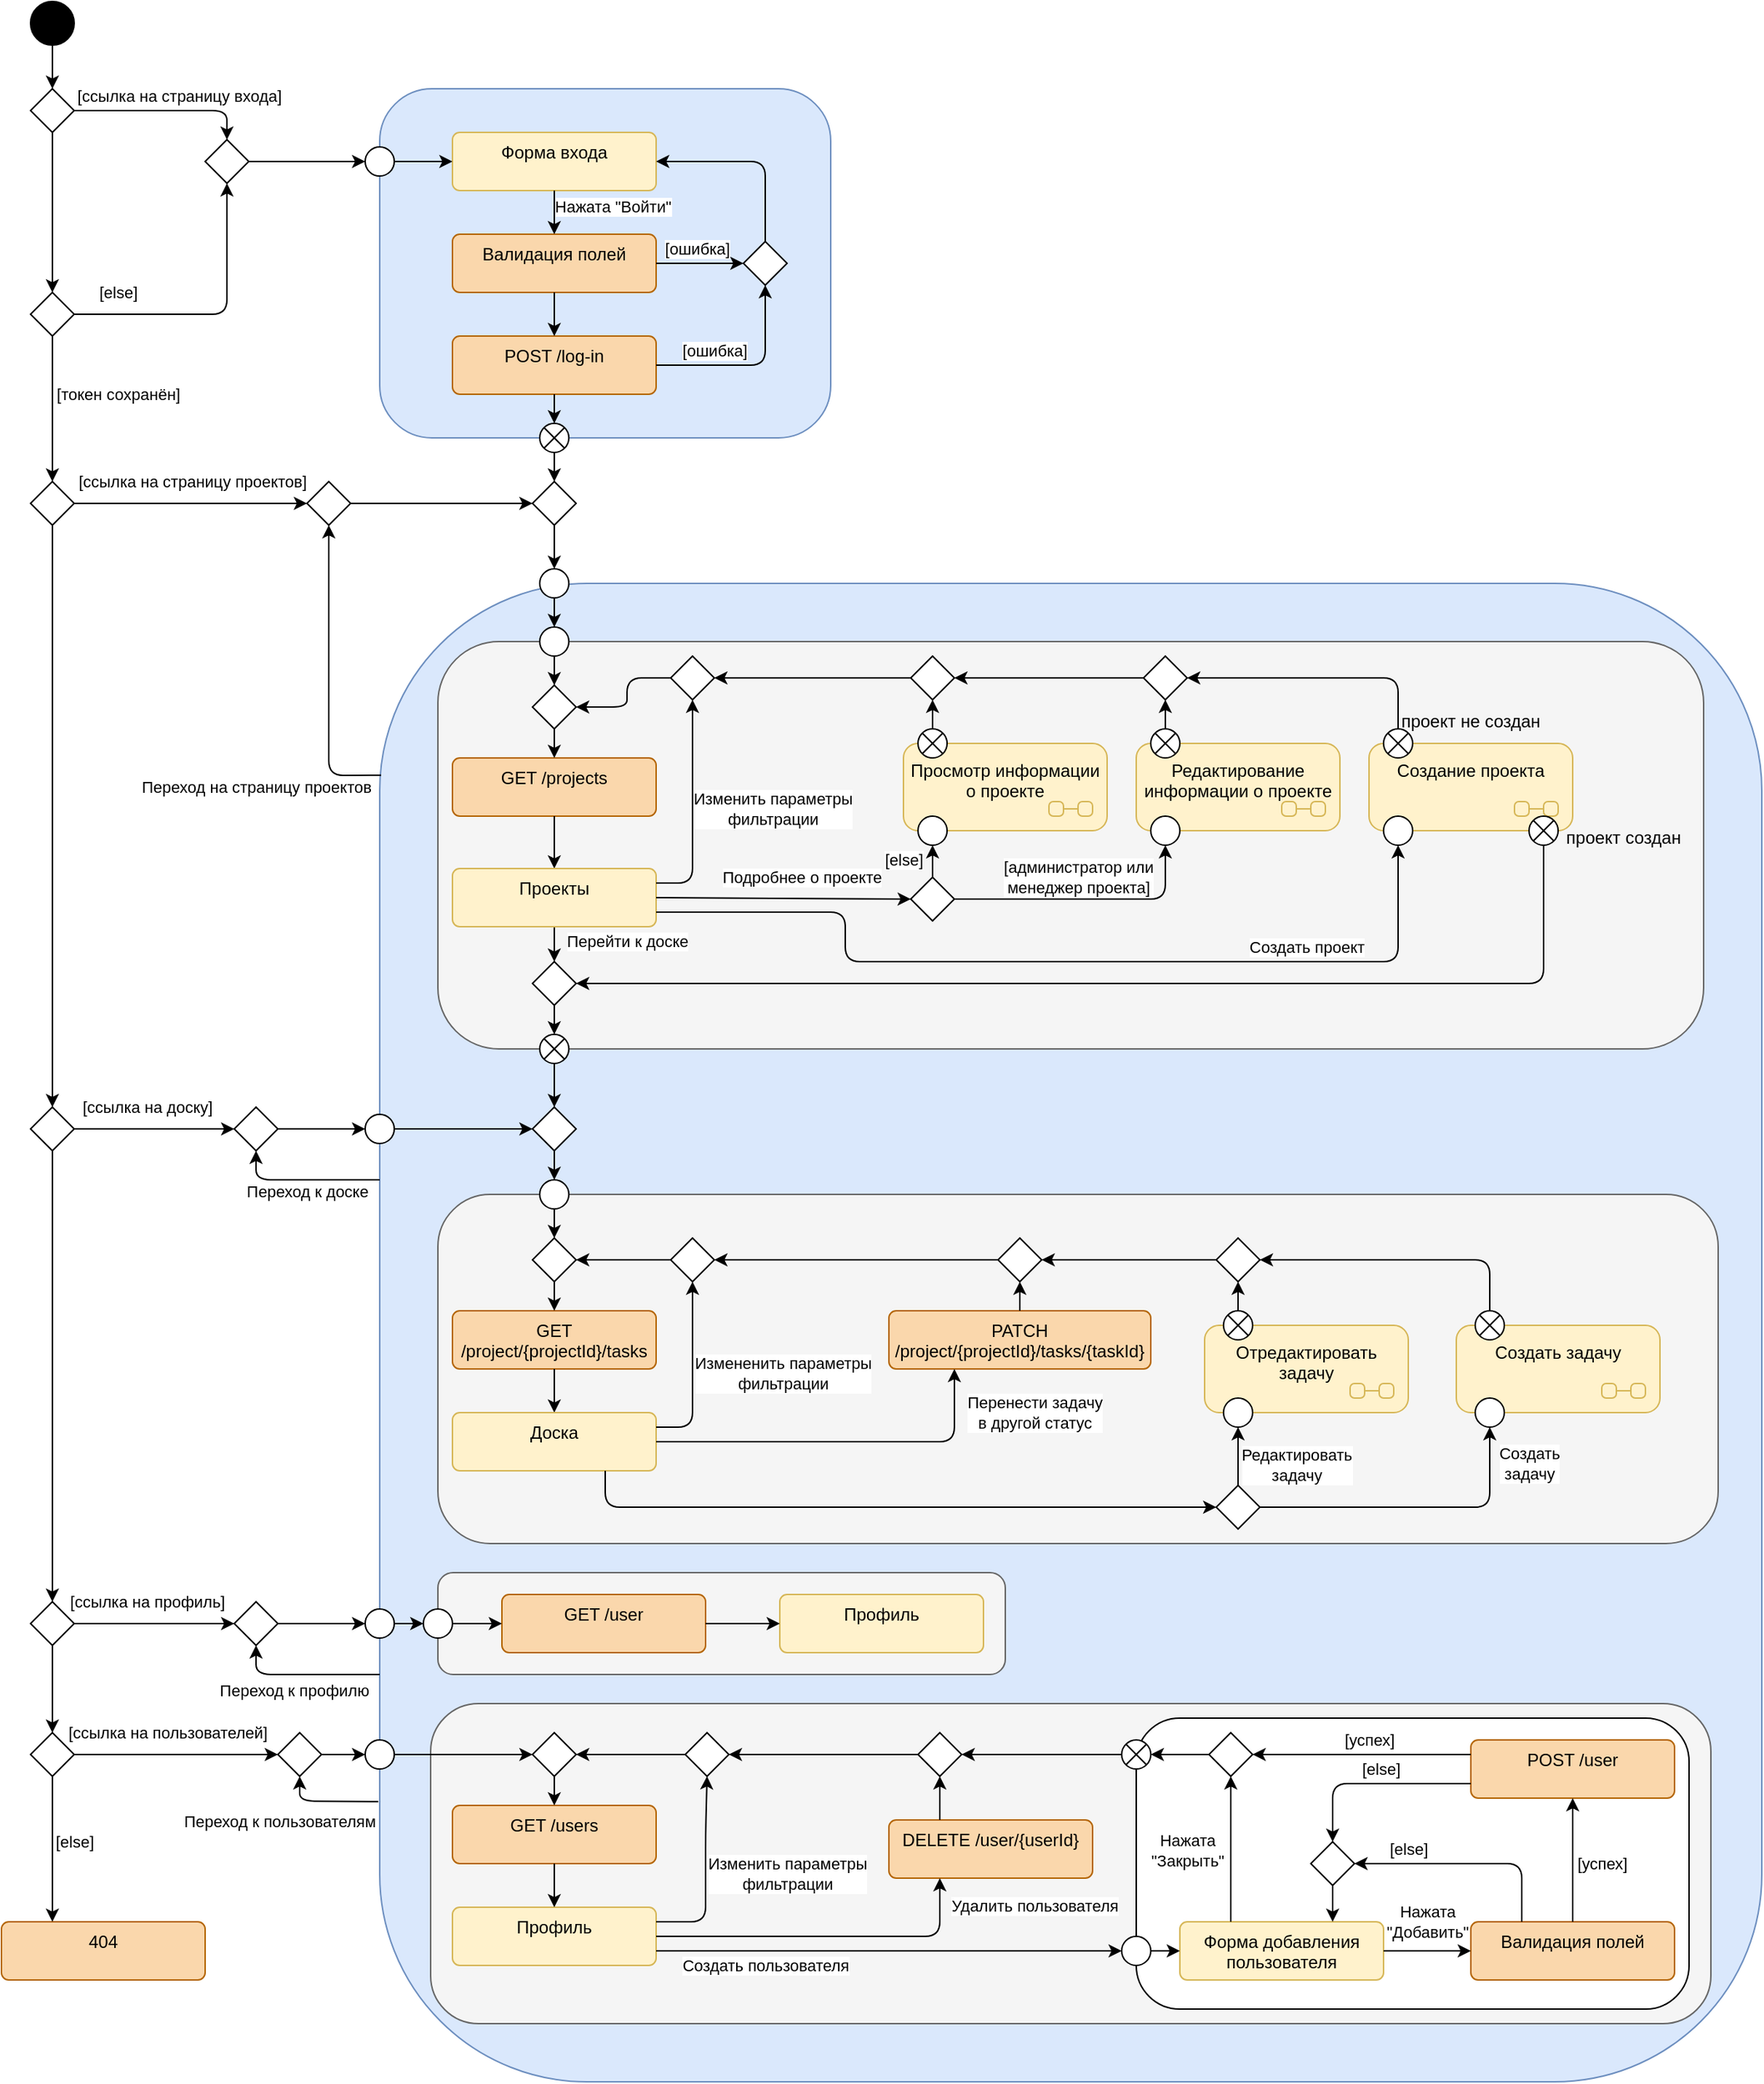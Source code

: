 <mxfile version="24.1.0" type="device">
  <diagram name="Страница — 1" id="DRp465cX68G8qThcoMA6">
    <mxGraphModel dx="1018" dy="686" grid="1" gridSize="10" guides="1" tooltips="1" connect="1" arrows="1" fold="1" page="1" pageScale="1" pageWidth="827" pageHeight="1169" math="0" shadow="0">
      <root>
        <mxCell id="0" />
        <mxCell id="1" parent="0" />
        <mxCell id="bQytt6wLPzQps9Lw10tv-3" value="" style="rounded=1;whiteSpace=wrap;html=1;fillColor=#dae8fc;strokeColor=#6c8ebf;" parent="1" vertex="1">
          <mxGeometry x="260" y="100" width="310" height="240" as="geometry" />
        </mxCell>
        <mxCell id="bQytt6wLPzQps9Lw10tv-4" value="" style="ellipse;fillColor=strokeColor;html=1;" parent="1" vertex="1">
          <mxGeometry x="20" y="40" width="30" height="30" as="geometry" />
        </mxCell>
        <mxCell id="bQytt6wLPzQps9Lw10tv-5" value="" style="ellipse;" parent="1" vertex="1">
          <mxGeometry x="250" y="140" width="20" height="20" as="geometry" />
        </mxCell>
        <mxCell id="bQytt6wLPzQps9Lw10tv-6" value="" style="endArrow=classic;html=1;rounded=1;exitX=0.5;exitY=1;exitDx=0;exitDy=0;entryX=0.5;entryY=0;entryDx=0;entryDy=0;curved=0;" parent="1" source="bQytt6wLPzQps9Lw10tv-4" target="bQytt6wLPzQps9Lw10tv-33" edge="1">
          <mxGeometry width="50" height="50" relative="1" as="geometry">
            <mxPoint x="360" y="455" as="sourcePoint" />
            <mxPoint x="410" y="405" as="targetPoint" />
          </mxGeometry>
        </mxCell>
        <mxCell id="bQytt6wLPzQps9Lw10tv-8" value="Форма входа" style="html=1;align=center;verticalAlign=top;rounded=1;absoluteArcSize=1;arcSize=10;dashed=0;whiteSpace=wrap;fillColor=#fff2cc;strokeColor=#d6b656;" parent="1" vertex="1">
          <mxGeometry x="310" y="130" width="140" height="40" as="geometry" />
        </mxCell>
        <mxCell id="bQytt6wLPzQps9Lw10tv-9" value="" style="endArrow=classic;html=1;rounded=1;exitX=1;exitY=0.5;exitDx=0;exitDy=0;entryX=0;entryY=0.5;entryDx=0;entryDy=0;curved=0;" parent="1" source="bQytt6wLPzQps9Lw10tv-5" target="bQytt6wLPzQps9Lw10tv-8" edge="1">
          <mxGeometry width="50" height="50" relative="1" as="geometry">
            <mxPoint x="70" y="160" as="sourcePoint" />
            <mxPoint x="260" y="160" as="targetPoint" />
          </mxGeometry>
        </mxCell>
        <mxCell id="bQytt6wLPzQps9Lw10tv-11" value="Валидация полей" style="html=1;align=center;verticalAlign=top;rounded=1;absoluteArcSize=1;arcSize=10;dashed=0;whiteSpace=wrap;fillColor=#fad7ac;strokeColor=#b46504;" parent="1" vertex="1">
          <mxGeometry x="310" y="200" width="140" height="40" as="geometry" />
        </mxCell>
        <mxCell id="bQytt6wLPzQps9Lw10tv-12" value="" style="endArrow=classic;html=1;rounded=1;exitX=0.5;exitY=1;exitDx=0;exitDy=0;entryX=0.5;entryY=0;entryDx=0;entryDy=0;curved=0;" parent="1" source="bQytt6wLPzQps9Lw10tv-8" target="bQytt6wLPzQps9Lw10tv-11" edge="1">
          <mxGeometry width="50" height="50" relative="1" as="geometry">
            <mxPoint x="390" y="450" as="sourcePoint" />
            <mxPoint x="440" y="400" as="targetPoint" />
          </mxGeometry>
        </mxCell>
        <mxCell id="bQytt6wLPzQps9Lw10tv-260" value="Нажата &quot;Войти&quot;" style="edgeLabel;html=1;align=center;verticalAlign=middle;resizable=0;points=[];" parent="bQytt6wLPzQps9Lw10tv-12" vertex="1" connectable="0">
          <mxGeometry x="-0.302" y="-1" relative="1" as="geometry">
            <mxPoint x="41" as="offset" />
          </mxGeometry>
        </mxCell>
        <mxCell id="bQytt6wLPzQps9Lw10tv-14" value="" style="rhombus;" parent="1" vertex="1">
          <mxGeometry x="510" y="205" width="30" height="30" as="geometry" />
        </mxCell>
        <mxCell id="bQytt6wLPzQps9Lw10tv-15" value="" style="endArrow=classic;html=1;rounded=1;exitX=1;exitY=0.5;exitDx=0;exitDy=0;entryX=0;entryY=0.5;entryDx=0;entryDy=0;curved=0;" parent="1" source="bQytt6wLPzQps9Lw10tv-11" target="bQytt6wLPzQps9Lw10tv-14" edge="1">
          <mxGeometry width="50" height="50" relative="1" as="geometry">
            <mxPoint x="390" y="180" as="sourcePoint" />
            <mxPoint x="390" y="210" as="targetPoint" />
          </mxGeometry>
        </mxCell>
        <mxCell id="bQytt6wLPzQps9Lw10tv-17" value="[ошибка]" style="edgeLabel;html=1;align=center;verticalAlign=middle;resizable=0;points=[];" parent="bQytt6wLPzQps9Lw10tv-15" vertex="1" connectable="0">
          <mxGeometry x="-0.067" relative="1" as="geometry">
            <mxPoint y="-10" as="offset" />
          </mxGeometry>
        </mxCell>
        <mxCell id="bQytt6wLPzQps9Lw10tv-16" value="" style="endArrow=classic;html=1;rounded=1;exitX=0.5;exitY=0;exitDx=0;exitDy=0;entryX=1;entryY=0.5;entryDx=0;entryDy=0;curved=0;" parent="1" source="bQytt6wLPzQps9Lw10tv-14" target="bQytt6wLPzQps9Lw10tv-8" edge="1">
          <mxGeometry width="50" height="50" relative="1" as="geometry">
            <mxPoint x="460" y="230" as="sourcePoint" />
            <mxPoint x="520" y="230" as="targetPoint" />
            <Array as="points">
              <mxPoint x="525" y="150" />
            </Array>
          </mxGeometry>
        </mxCell>
        <mxCell id="bQytt6wLPzQps9Lw10tv-18" value="POST /log-in" style="html=1;align=center;verticalAlign=top;rounded=1;absoluteArcSize=1;arcSize=10;dashed=0;whiteSpace=wrap;fillColor=#fad7ac;strokeColor=#b46504;" parent="1" vertex="1">
          <mxGeometry x="310" y="270" width="140" height="40" as="geometry" />
        </mxCell>
        <mxCell id="bQytt6wLPzQps9Lw10tv-19" value="" style="endArrow=classic;html=1;rounded=1;exitX=0.5;exitY=1;exitDx=0;exitDy=0;entryX=0.5;entryY=0;entryDx=0;entryDy=0;curved=0;" parent="1" source="bQytt6wLPzQps9Lw10tv-11" target="bQytt6wLPzQps9Lw10tv-18" edge="1">
          <mxGeometry width="50" height="50" relative="1" as="geometry">
            <mxPoint x="390" y="180" as="sourcePoint" />
            <mxPoint x="390" y="210" as="targetPoint" />
          </mxGeometry>
        </mxCell>
        <mxCell id="bQytt6wLPzQps9Lw10tv-20" value="" style="endArrow=classic;html=1;rounded=1;exitX=1;exitY=0.5;exitDx=0;exitDy=0;entryX=0.5;entryY=1;entryDx=0;entryDy=0;curved=0;" parent="1" source="bQytt6wLPzQps9Lw10tv-18" target="bQytt6wLPzQps9Lw10tv-14" edge="1">
          <mxGeometry width="50" height="50" relative="1" as="geometry">
            <mxPoint x="460" y="230" as="sourcePoint" />
            <mxPoint x="520" y="230" as="targetPoint" />
            <Array as="points">
              <mxPoint x="525" y="290" />
            </Array>
          </mxGeometry>
        </mxCell>
        <mxCell id="bQytt6wLPzQps9Lw10tv-21" value="[ошибка]" style="edgeLabel;html=1;align=center;verticalAlign=middle;resizable=0;points=[];" parent="bQytt6wLPzQps9Lw10tv-20" vertex="1" connectable="0">
          <mxGeometry x="-0.067" relative="1" as="geometry">
            <mxPoint x="-21" y="-10" as="offset" />
          </mxGeometry>
        </mxCell>
        <mxCell id="bQytt6wLPzQps9Lw10tv-22" value="" style="shape=sumEllipse;perimeter=ellipsePerimeter;html=1;backgroundOutline=1;" parent="1" vertex="1">
          <mxGeometry x="370" y="330" width="20" height="20" as="geometry" />
        </mxCell>
        <mxCell id="bQytt6wLPzQps9Lw10tv-23" value="" style="endArrow=classic;html=1;rounded=1;exitX=0.5;exitY=1;exitDx=0;exitDy=0;entryX=0.5;entryY=0;entryDx=0;entryDy=0;curved=0;" parent="1" source="bQytt6wLPzQps9Lw10tv-18" target="bQytt6wLPzQps9Lw10tv-22" edge="1">
          <mxGeometry width="50" height="50" relative="1" as="geometry">
            <mxPoint x="390" y="250" as="sourcePoint" />
            <mxPoint x="390" y="280" as="targetPoint" />
          </mxGeometry>
        </mxCell>
        <mxCell id="bQytt6wLPzQps9Lw10tv-24" value="" style="rounded=1;whiteSpace=wrap;html=1;fillColor=#dae8fc;strokeColor=#6c8ebf;" parent="1" vertex="1">
          <mxGeometry x="260" y="440" width="950" height="1030" as="geometry" />
        </mxCell>
        <mxCell id="bQytt6wLPzQps9Lw10tv-25" value="" style="ellipse;" parent="1" vertex="1">
          <mxGeometry x="370" y="430" width="20" height="20" as="geometry" />
        </mxCell>
        <mxCell id="bQytt6wLPzQps9Lw10tv-27" value="" style="rhombus;" parent="1" vertex="1">
          <mxGeometry x="365" y="370" width="30" height="30" as="geometry" />
        </mxCell>
        <mxCell id="bQytt6wLPzQps9Lw10tv-28" value="" style="endArrow=classic;html=1;rounded=1;exitX=0.5;exitY=1;exitDx=0;exitDy=0;entryX=0.5;entryY=0;entryDx=0;entryDy=0;curved=0;" parent="1" source="bQytt6wLPzQps9Lw10tv-22" target="bQytt6wLPzQps9Lw10tv-27" edge="1">
          <mxGeometry width="50" height="50" relative="1" as="geometry">
            <mxPoint x="390" y="320" as="sourcePoint" />
            <mxPoint x="390" y="340" as="targetPoint" />
          </mxGeometry>
        </mxCell>
        <mxCell id="bQytt6wLPzQps9Lw10tv-29" value="" style="endArrow=classic;html=1;rounded=1;exitX=0.5;exitY=1;exitDx=0;exitDy=0;entryX=0.5;entryY=0;entryDx=0;entryDy=0;curved=0;" parent="1" source="bQytt6wLPzQps9Lw10tv-27" target="bQytt6wLPzQps9Lw10tv-25" edge="1">
          <mxGeometry width="50" height="50" relative="1" as="geometry">
            <mxPoint x="390" y="360" as="sourcePoint" />
            <mxPoint x="390" y="380" as="targetPoint" />
          </mxGeometry>
        </mxCell>
        <mxCell id="bQytt6wLPzQps9Lw10tv-31" value="" style="endArrow=classic;html=1;rounded=1;exitX=0.001;exitY=0.128;exitDx=0;exitDy=0;curved=0;exitPerimeter=0;entryX=0.5;entryY=1;entryDx=0;entryDy=0;" parent="1" source="bQytt6wLPzQps9Lw10tv-24" target="bQytt6wLPzQps9Lw10tv-47" edge="1">
          <mxGeometry width="50" height="50" relative="1" as="geometry">
            <mxPoint x="390" y="410" as="sourcePoint" />
            <mxPoint x="170" y="420" as="targetPoint" />
            <Array as="points">
              <mxPoint x="225" y="572" />
            </Array>
          </mxGeometry>
        </mxCell>
        <mxCell id="bQytt6wLPzQps9Lw10tv-32" value="Переход на страницу проектов" style="edgeLabel;html=1;align=center;verticalAlign=middle;resizable=0;points=[];" parent="bQytt6wLPzQps9Lw10tv-31" vertex="1" connectable="0">
          <mxGeometry x="-0.758" relative="1" as="geometry">
            <mxPoint x="-61" y="8" as="offset" />
          </mxGeometry>
        </mxCell>
        <mxCell id="bQytt6wLPzQps9Lw10tv-33" value="" style="rhombus;" parent="1" vertex="1">
          <mxGeometry x="20" y="100" width="30" height="30" as="geometry" />
        </mxCell>
        <mxCell id="bQytt6wLPzQps9Lw10tv-34" value="" style="endArrow=classic;html=1;rounded=1;exitX=1;exitY=0.5;exitDx=0;exitDy=0;curved=0;entryX=0.5;entryY=0;entryDx=0;entryDy=0;" parent="1" source="bQytt6wLPzQps9Lw10tv-33" target="bQytt6wLPzQps9Lw10tv-43" edge="1">
          <mxGeometry width="50" height="50" relative="1" as="geometry">
            <mxPoint x="40" y="160" as="sourcePoint" />
            <mxPoint x="200" y="150" as="targetPoint" />
            <Array as="points">
              <mxPoint x="155" y="115" />
            </Array>
          </mxGeometry>
        </mxCell>
        <mxCell id="bQytt6wLPzQps9Lw10tv-35" value="[ссылка на страницу входа]" style="edgeLabel;html=1;align=center;verticalAlign=middle;resizable=0;points=[];" parent="bQytt6wLPzQps9Lw10tv-34" vertex="1" connectable="0">
          <mxGeometry x="-0.592" relative="1" as="geometry">
            <mxPoint x="46" y="-10" as="offset" />
          </mxGeometry>
        </mxCell>
        <mxCell id="bQytt6wLPzQps9Lw10tv-36" value="" style="endArrow=classic;html=1;rounded=1;exitX=0.5;exitY=1;exitDx=0;exitDy=0;curved=0;entryX=0.5;entryY=0;entryDx=0;entryDy=0;" parent="1" source="bQytt6wLPzQps9Lw10tv-33" target="bQytt6wLPzQps9Lw10tv-38" edge="1">
          <mxGeometry width="50" height="50" relative="1" as="geometry">
            <mxPoint x="60" y="165" as="sourcePoint" />
            <mxPoint x="35" y="225" as="targetPoint" />
          </mxGeometry>
        </mxCell>
        <mxCell id="bQytt6wLPzQps9Lw10tv-38" value="" style="rhombus;" parent="1" vertex="1">
          <mxGeometry x="20" y="240" width="30" height="30" as="geometry" />
        </mxCell>
        <mxCell id="bQytt6wLPzQps9Lw10tv-40" value="" style="endArrow=classic;html=1;rounded=1;exitX=0.5;exitY=1;exitDx=0;exitDy=0;curved=0;entryX=0.5;entryY=0;entryDx=0;entryDy=0;" parent="1" source="bQytt6wLPzQps9Lw10tv-38" target="bQytt6wLPzQps9Lw10tv-41" edge="1">
          <mxGeometry width="50" height="50" relative="1" as="geometry">
            <mxPoint x="45" y="180" as="sourcePoint" />
            <mxPoint x="35" y="325" as="targetPoint" />
          </mxGeometry>
        </mxCell>
        <mxCell id="bQytt6wLPzQps9Lw10tv-42" value="[токен сохранён]" style="edgeLabel;html=1;align=center;verticalAlign=middle;resizable=0;points=[];" parent="bQytt6wLPzQps9Lw10tv-40" vertex="1" connectable="0">
          <mxGeometry x="-0.319" relative="1" as="geometry">
            <mxPoint x="45" y="6" as="offset" />
          </mxGeometry>
        </mxCell>
        <mxCell id="bQytt6wLPzQps9Lw10tv-41" value="" style="rhombus;" parent="1" vertex="1">
          <mxGeometry x="20" y="370" width="30" height="30" as="geometry" />
        </mxCell>
        <mxCell id="bQytt6wLPzQps9Lw10tv-43" value="" style="rhombus;" parent="1" vertex="1">
          <mxGeometry x="140" y="135" width="30" height="30" as="geometry" />
        </mxCell>
        <mxCell id="bQytt6wLPzQps9Lw10tv-44" value="" style="endArrow=classic;html=1;rounded=1;exitX=1;exitY=0.5;exitDx=0;exitDy=0;entryX=0;entryY=0.5;entryDx=0;entryDy=0;curved=0;" parent="1" source="bQytt6wLPzQps9Lw10tv-43" target="bQytt6wLPzQps9Lw10tv-5" edge="1">
          <mxGeometry width="50" height="50" relative="1" as="geometry">
            <mxPoint x="280" y="160" as="sourcePoint" />
            <mxPoint x="320" y="160" as="targetPoint" />
          </mxGeometry>
        </mxCell>
        <mxCell id="bQytt6wLPzQps9Lw10tv-45" value="" style="endArrow=classic;html=1;rounded=1;exitX=1;exitY=0.5;exitDx=0;exitDy=0;curved=0;entryX=0.5;entryY=1;entryDx=0;entryDy=0;" parent="1" source="bQytt6wLPzQps9Lw10tv-38" target="bQytt6wLPzQps9Lw10tv-43" edge="1">
          <mxGeometry width="50" height="50" relative="1" as="geometry">
            <mxPoint x="45" y="110" as="sourcePoint" />
            <mxPoint x="45" y="250" as="targetPoint" />
            <Array as="points">
              <mxPoint x="155" y="255" />
            </Array>
          </mxGeometry>
        </mxCell>
        <mxCell id="bQytt6wLPzQps9Lw10tv-46" value="[else]" style="edgeLabel;html=1;align=center;verticalAlign=middle;resizable=0;points=[];" parent="bQytt6wLPzQps9Lw10tv-45" vertex="1" connectable="0">
          <mxGeometry x="-0.588" relative="1" as="geometry">
            <mxPoint x="-10" y="-15" as="offset" />
          </mxGeometry>
        </mxCell>
        <mxCell id="bQytt6wLPzQps9Lw10tv-47" value="" style="rhombus;" parent="1" vertex="1">
          <mxGeometry x="210" y="370" width="30" height="30" as="geometry" />
        </mxCell>
        <mxCell id="bQytt6wLPzQps9Lw10tv-48" value="" style="endArrow=classic;html=1;rounded=1;exitX=1;exitY=0.5;exitDx=0;exitDy=0;curved=0;entryX=0;entryY=0.5;entryDx=0;entryDy=0;" parent="1" source="bQytt6wLPzQps9Lw10tv-41" target="bQytt6wLPzQps9Lw10tv-47" edge="1">
          <mxGeometry width="50" height="50" relative="1" as="geometry">
            <mxPoint x="45" y="280" as="sourcePoint" />
            <mxPoint x="45" y="380" as="targetPoint" />
          </mxGeometry>
        </mxCell>
        <mxCell id="bQytt6wLPzQps9Lw10tv-49" value="[ссылка на страницу проектов]" style="edgeLabel;html=1;align=center;verticalAlign=middle;resizable=0;points=[];" parent="bQytt6wLPzQps9Lw10tv-48" vertex="1" connectable="0">
          <mxGeometry x="-0.319" relative="1" as="geometry">
            <mxPoint x="26" y="-15" as="offset" />
          </mxGeometry>
        </mxCell>
        <mxCell id="bQytt6wLPzQps9Lw10tv-50" value="" style="endArrow=classic;html=1;rounded=1;exitX=1;exitY=0.5;exitDx=0;exitDy=0;entryX=0;entryY=0.5;entryDx=0;entryDy=0;curved=0;" parent="1" source="bQytt6wLPzQps9Lw10tv-47" target="bQytt6wLPzQps9Lw10tv-27" edge="1">
          <mxGeometry width="50" height="50" relative="1" as="geometry">
            <mxPoint x="390" y="410" as="sourcePoint" />
            <mxPoint x="390" y="440" as="targetPoint" />
          </mxGeometry>
        </mxCell>
        <mxCell id="bQytt6wLPzQps9Lw10tv-53" value="" style="rounded=1;whiteSpace=wrap;html=1;fillColor=#f5f5f5;fontColor=#333333;strokeColor=#666666;" parent="1" vertex="1">
          <mxGeometry x="300" y="480" width="870" height="280" as="geometry" />
        </mxCell>
        <mxCell id="bQytt6wLPzQps9Lw10tv-54" value="" style="ellipse;" parent="1" vertex="1">
          <mxGeometry x="370" y="470" width="20" height="20" as="geometry" />
        </mxCell>
        <mxCell id="bQytt6wLPzQps9Lw10tv-55" value="GET /projects" style="html=1;align=center;verticalAlign=top;rounded=1;absoluteArcSize=1;arcSize=10;dashed=0;whiteSpace=wrap;fillColor=#fad7ac;strokeColor=#b46504;" parent="1" vertex="1">
          <mxGeometry x="310" y="560" width="140" height="40" as="geometry" />
        </mxCell>
        <mxCell id="bQytt6wLPzQps9Lw10tv-56" value="" style="endArrow=classic;html=1;rounded=1;entryX=0.5;entryY=0;entryDx=0;entryDy=0;curved=0;exitX=0.5;exitY=1;exitDx=0;exitDy=0;" parent="1" source="bQytt6wLPzQps9Lw10tv-177" target="bQytt6wLPzQps9Lw10tv-55" edge="1">
          <mxGeometry width="50" height="50" relative="1" as="geometry">
            <mxPoint x="380" y="520" as="sourcePoint" />
            <mxPoint x="260" y="570" as="targetPoint" />
          </mxGeometry>
        </mxCell>
        <mxCell id="bQytt6wLPzQps9Lw10tv-58" value="" style="endArrow=classic;html=1;rounded=1;exitX=0.5;exitY=1;exitDx=0;exitDy=0;entryX=0.5;entryY=0;entryDx=0;entryDy=0;curved=0;" parent="1" source="bQytt6wLPzQps9Lw10tv-55" target="bQytt6wLPzQps9Lw10tv-26" edge="1">
          <mxGeometry width="50" height="50" relative="1" as="geometry">
            <mxPoint x="390" y="880" as="sourcePoint" />
            <mxPoint x="380" y="630" as="targetPoint" />
          </mxGeometry>
        </mxCell>
        <mxCell id="bQytt6wLPzQps9Lw10tv-67" value="" style="shape=sumEllipse;perimeter=ellipsePerimeter;html=1;backgroundOutline=1;" parent="1" vertex="1">
          <mxGeometry x="370" y="750" width="20" height="20" as="geometry" />
        </mxCell>
        <mxCell id="bQytt6wLPzQps9Lw10tv-68" value="" style="endArrow=classic;html=1;rounded=1;exitX=0.5;exitY=1;exitDx=0;exitDy=0;entryX=0.5;entryY=0;entryDx=0;entryDy=0;curved=0;" parent="1" source="bQytt6wLPzQps9Lw10tv-26" target="bQytt6wLPzQps9Lw10tv-123" edge="1">
          <mxGeometry width="50" height="50" relative="1" as="geometry">
            <mxPoint x="380" y="670" as="sourcePoint" />
            <mxPoint x="390" y="640" as="targetPoint" />
          </mxGeometry>
        </mxCell>
        <mxCell id="bQytt6wLPzQps9Lw10tv-132" value="Перейти к доске" style="edgeLabel;html=1;align=center;verticalAlign=middle;resizable=0;points=[];" parent="bQytt6wLPzQps9Lw10tv-68" vertex="1" connectable="0">
          <mxGeometry x="-0.213" y="-1" relative="1" as="geometry">
            <mxPoint x="51" as="offset" />
          </mxGeometry>
        </mxCell>
        <mxCell id="bQytt6wLPzQps9Lw10tv-26" value="Проекты" style="html=1;align=center;verticalAlign=top;rounded=1;absoluteArcSize=1;arcSize=10;dashed=0;whiteSpace=wrap;fillColor=#fff2cc;strokeColor=#d6b656;" parent="1" vertex="1">
          <mxGeometry x="310" y="636" width="140" height="40" as="geometry" />
        </mxCell>
        <mxCell id="bQytt6wLPzQps9Lw10tv-71" value="" style="endArrow=classic;html=1;rounded=1;exitX=0.5;exitY=1;exitDx=0;exitDy=0;entryX=0.5;entryY=0;entryDx=0;entryDy=0;curved=0;" parent="1" source="bQytt6wLPzQps9Lw10tv-25" target="bQytt6wLPzQps9Lw10tv-54" edge="1">
          <mxGeometry width="50" height="50" relative="1" as="geometry">
            <mxPoint x="380" y="460" as="sourcePoint" />
            <mxPoint x="390" y="450" as="targetPoint" />
          </mxGeometry>
        </mxCell>
        <mxCell id="bQytt6wLPzQps9Lw10tv-72" value="" style="endArrow=classic;html=1;rounded=1;exitX=1;exitY=0.25;exitDx=0;exitDy=0;entryX=0.5;entryY=1;entryDx=0;entryDy=0;curved=0;" parent="1" source="bQytt6wLPzQps9Lw10tv-26" target="ST9SjqTgNi8p2KsSsKft-2" edge="1">
          <mxGeometry width="50" height="50" relative="1" as="geometry">
            <mxPoint x="390" y="610" as="sourcePoint" />
            <mxPoint x="390" y="640" as="targetPoint" />
            <Array as="points">
              <mxPoint x="475" y="646" />
            </Array>
          </mxGeometry>
        </mxCell>
        <mxCell id="bQytt6wLPzQps9Lw10tv-73" value="Изменить параметры&lt;div&gt;фильтрации&lt;/div&gt;" style="edgeLabel;html=1;align=center;verticalAlign=middle;resizable=0;points=[];" parent="bQytt6wLPzQps9Lw10tv-72" vertex="1" connectable="0">
          <mxGeometry x="-0.006" y="-1" relative="1" as="geometry">
            <mxPoint x="54" y="-1" as="offset" />
          </mxGeometry>
        </mxCell>
        <mxCell id="bQytt6wLPzQps9Lw10tv-76" value="" style="rounded=1;whiteSpace=wrap;html=1;fillColor=#f5f5f5;fontColor=#333333;strokeColor=#666666;" parent="1" vertex="1">
          <mxGeometry x="300" y="860" width="880" height="240" as="geometry" />
        </mxCell>
        <mxCell id="bQytt6wLPzQps9Lw10tv-77" value="" style="ellipse;" parent="1" vertex="1">
          <mxGeometry x="370" y="850" width="20" height="20" as="geometry" />
        </mxCell>
        <mxCell id="bQytt6wLPzQps9Lw10tv-78" value="GET /project/{projectId}/tasks" style="html=1;align=center;verticalAlign=top;rounded=1;absoluteArcSize=1;arcSize=10;dashed=0;whiteSpace=wrap;fillColor=#fad7ac;strokeColor=#b46504;" parent="1" vertex="1">
          <mxGeometry x="310" y="940" width="140" height="40" as="geometry" />
        </mxCell>
        <mxCell id="bQytt6wLPzQps9Lw10tv-79" value="" style="endArrow=classic;html=1;rounded=1;entryX=0.5;entryY=0;entryDx=0;entryDy=0;curved=0;exitX=0.5;exitY=1;exitDx=0;exitDy=0;" parent="1" source="bQytt6wLPzQps9Lw10tv-77" target="bQytt6wLPzQps9Lw10tv-179" edge="1">
          <mxGeometry width="50" height="50" relative="1" as="geometry">
            <mxPoint x="380" y="870" as="sourcePoint" />
            <mxPoint x="260" y="920" as="targetPoint" />
          </mxGeometry>
        </mxCell>
        <mxCell id="bQytt6wLPzQps9Lw10tv-80" value="" style="endArrow=classic;html=1;rounded=1;exitX=0.5;exitY=1;exitDx=0;exitDy=0;entryX=0.5;entryY=0;entryDx=0;entryDy=0;curved=0;" parent="1" source="bQytt6wLPzQps9Lw10tv-78" target="bQytt6wLPzQps9Lw10tv-83" edge="1">
          <mxGeometry width="50" height="50" relative="1" as="geometry">
            <mxPoint x="390" y="1260" as="sourcePoint" />
            <mxPoint x="380" y="1010" as="targetPoint" />
          </mxGeometry>
        </mxCell>
        <mxCell id="bQytt6wLPzQps9Lw10tv-83" value="Доска" style="html=1;align=center;verticalAlign=top;rounded=1;absoluteArcSize=1;arcSize=10;dashed=0;whiteSpace=wrap;fillColor=#fff2cc;strokeColor=#d6b656;" parent="1" vertex="1">
          <mxGeometry x="310" y="1010" width="140" height="40" as="geometry" />
        </mxCell>
        <mxCell id="bQytt6wLPzQps9Lw10tv-84" value="" style="endArrow=classic;html=1;rounded=1;exitX=1;exitY=0.25;exitDx=0;exitDy=0;entryX=0.5;entryY=1;entryDx=0;entryDy=0;curved=0;" parent="1" source="bQytt6wLPzQps9Lw10tv-83" target="ST9SjqTgNi8p2KsSsKft-4" edge="1">
          <mxGeometry width="50" height="50" relative="1" as="geometry">
            <mxPoint x="390" y="990" as="sourcePoint" />
            <mxPoint x="390" y="1020" as="targetPoint" />
            <Array as="points">
              <mxPoint x="475" y="1020" />
            </Array>
          </mxGeometry>
        </mxCell>
        <mxCell id="bQytt6wLPzQps9Lw10tv-85" value="Измененить параметры&lt;div&gt;фильтрации&lt;/div&gt;" style="edgeLabel;html=1;align=center;verticalAlign=middle;resizable=0;points=[];" parent="bQytt6wLPzQps9Lw10tv-84" vertex="1" connectable="0">
          <mxGeometry x="-0.006" y="-1" relative="1" as="geometry">
            <mxPoint x="61" as="offset" />
          </mxGeometry>
        </mxCell>
        <mxCell id="bQytt6wLPzQps9Lw10tv-86" value="" style="endArrow=classic;html=1;rounded=1;exitX=0.5;exitY=1;exitDx=0;exitDy=0;entryX=0.5;entryY=0;entryDx=0;entryDy=0;curved=0;" parent="1" source="bQytt6wLPzQps9Lw10tv-140" target="bQytt6wLPzQps9Lw10tv-77" edge="1">
          <mxGeometry width="50" height="50" relative="1" as="geometry">
            <mxPoint x="380" y="790" as="sourcePoint" />
            <mxPoint x="380" y="780" as="targetPoint" />
          </mxGeometry>
        </mxCell>
        <mxCell id="bQytt6wLPzQps9Lw10tv-88" value="Просмотр информации о проекте" style="shape=umlState;rounded=1;verticalAlign=top;spacingTop=5;umlStateSymbol=collapseState;absoluteArcSize=1;arcSize=10;html=1;whiteSpace=wrap;fillColor=#fff2cc;strokeColor=#d6b656;" parent="1" vertex="1">
          <mxGeometry x="620" y="550" width="140" height="60" as="geometry" />
        </mxCell>
        <mxCell id="bQytt6wLPzQps9Lw10tv-89" value="Редактирование информации о проекте" style="shape=umlState;rounded=1;verticalAlign=top;spacingTop=5;umlStateSymbol=collapseState;absoluteArcSize=1;arcSize=10;html=1;whiteSpace=wrap;fillColor=#fff2cc;strokeColor=#d6b656;" parent="1" vertex="1">
          <mxGeometry x="780" y="550" width="140" height="60" as="geometry" />
        </mxCell>
        <mxCell id="bQytt6wLPzQps9Lw10tv-90" value="Создание проекта" style="shape=umlState;rounded=1;verticalAlign=top;spacingTop=5;umlStateSymbol=collapseState;absoluteArcSize=1;arcSize=10;html=1;whiteSpace=wrap;fillColor=#fff2cc;strokeColor=#d6b656;" parent="1" vertex="1">
          <mxGeometry x="940" y="550" width="140" height="60" as="geometry" />
        </mxCell>
        <mxCell id="bQytt6wLPzQps9Lw10tv-91" value="" style="rhombus;" parent="1" vertex="1">
          <mxGeometry x="625" y="642" width="30" height="30" as="geometry" />
        </mxCell>
        <mxCell id="bQytt6wLPzQps9Lw10tv-92" value="" style="endArrow=classic;html=1;rounded=1;entryX=0;entryY=0.5;entryDx=0;entryDy=0;curved=0;exitX=1;exitY=0.5;exitDx=0;exitDy=0;" parent="1" source="bQytt6wLPzQps9Lw10tv-26" target="bQytt6wLPzQps9Lw10tv-91" edge="1">
          <mxGeometry width="50" height="50" relative="1" as="geometry">
            <mxPoint x="390" y="550" as="sourcePoint" />
            <mxPoint x="390" y="570" as="targetPoint" />
          </mxGeometry>
        </mxCell>
        <mxCell id="cLW7aFm4qjV1rTW_tIF2-4" value="Подробнее о проекте" style="edgeLabel;html=1;align=center;verticalAlign=middle;resizable=0;points=[];" vertex="1" connectable="0" parent="bQytt6wLPzQps9Lw10tv-92">
          <mxGeometry x="-0.525" y="-1" relative="1" as="geometry">
            <mxPoint x="58" y="-15" as="offset" />
          </mxGeometry>
        </mxCell>
        <mxCell id="bQytt6wLPzQps9Lw10tv-96" value="" style="endArrow=classic;html=1;rounded=1;exitX=1;exitY=0.5;exitDx=0;exitDy=0;entryX=0.5;entryY=1;entryDx=0;entryDy=0;curved=0;" parent="1" source="bQytt6wLPzQps9Lw10tv-91" target="bQytt6wLPzQps9Lw10tv-101" edge="1">
          <mxGeometry width="50" height="50" relative="1" as="geometry">
            <mxPoint x="700" y="645" as="sourcePoint" />
            <mxPoint x="785" y="657" as="targetPoint" />
            <Array as="points">
              <mxPoint x="800" y="657" />
            </Array>
          </mxGeometry>
        </mxCell>
        <mxCell id="cLW7aFm4qjV1rTW_tIF2-5" value="[администратор или&lt;div&gt;менеджер проекта]&lt;/div&gt;" style="edgeLabel;html=1;align=center;verticalAlign=middle;resizable=0;points=[];" vertex="1" connectable="0" parent="bQytt6wLPzQps9Lw10tv-96">
          <mxGeometry x="-0.219" y="-1" relative="1" as="geometry">
            <mxPoint x="14" y="-16" as="offset" />
          </mxGeometry>
        </mxCell>
        <mxCell id="bQytt6wLPzQps9Lw10tv-98" value="" style="endArrow=classic;html=1;rounded=1;exitX=1;exitY=0.75;exitDx=0;exitDy=0;curved=0;entryX=0.5;entryY=1;entryDx=0;entryDy=0;" parent="1" source="bQytt6wLPzQps9Lw10tv-26" target="bQytt6wLPzQps9Lw10tv-104" edge="1">
          <mxGeometry width="50" height="50" relative="1" as="geometry">
            <mxPoint x="860" y="645" as="sourcePoint" />
            <mxPoint x="860" y="620" as="targetPoint" />
            <Array as="points">
              <mxPoint x="580" y="666" />
              <mxPoint x="580" y="700" />
              <mxPoint x="960" y="700" />
            </Array>
          </mxGeometry>
        </mxCell>
        <mxCell id="bQytt6wLPzQps9Lw10tv-107" value="Создать проект" style="edgeLabel;html=1;align=center;verticalAlign=middle;resizable=0;points=[];" parent="bQytt6wLPzQps9Lw10tv-98" vertex="1" connectable="0">
          <mxGeometry x="0.698" y="2" relative="1" as="geometry">
            <mxPoint x="-49" y="-8" as="offset" />
          </mxGeometry>
        </mxCell>
        <mxCell id="bQytt6wLPzQps9Lw10tv-100" value="" style="endArrow=classic;html=1;rounded=1;exitX=0.5;exitY=0;exitDx=0;exitDy=0;entryX=0.5;entryY=1;entryDx=0;entryDy=0;curved=0;" parent="1" source="bQytt6wLPzQps9Lw10tv-91" target="bQytt6wLPzQps9Lw10tv-99" edge="1">
          <mxGeometry width="50" height="50" relative="1" as="geometry">
            <mxPoint x="690" y="635" as="sourcePoint" />
            <mxPoint x="690" y="610" as="targetPoint" />
          </mxGeometry>
        </mxCell>
        <mxCell id="cLW7aFm4qjV1rTW_tIF2-6" value="[else]" style="edgeLabel;html=1;align=center;verticalAlign=middle;resizable=0;points=[];" vertex="1" connectable="0" parent="bQytt6wLPzQps9Lw10tv-100">
          <mxGeometry x="0.181" y="-1" relative="1" as="geometry">
            <mxPoint x="-21" y="1" as="offset" />
          </mxGeometry>
        </mxCell>
        <mxCell id="bQytt6wLPzQps9Lw10tv-99" value="" style="ellipse;" parent="1" vertex="1">
          <mxGeometry x="630" y="600" width="20" height="20" as="geometry" />
        </mxCell>
        <mxCell id="bQytt6wLPzQps9Lw10tv-101" value="" style="ellipse;" parent="1" vertex="1">
          <mxGeometry x="790" y="600" width="20" height="20" as="geometry" />
        </mxCell>
        <mxCell id="bQytt6wLPzQps9Lw10tv-104" value="" style="ellipse;" parent="1" vertex="1">
          <mxGeometry x="950" y="600" width="20" height="20" as="geometry" />
        </mxCell>
        <mxCell id="bQytt6wLPzQps9Lw10tv-109" value="" style="rhombus;" parent="1" vertex="1">
          <mxGeometry x="625" y="490" width="30" height="30" as="geometry" />
        </mxCell>
        <mxCell id="bQytt6wLPzQps9Lw10tv-110" value="" style="shape=sumEllipse;perimeter=ellipsePerimeter;html=1;backgroundOutline=1;" parent="1" vertex="1">
          <mxGeometry x="630" y="540" width="20" height="20" as="geometry" />
        </mxCell>
        <mxCell id="bQytt6wLPzQps9Lw10tv-111" value="" style="endArrow=classic;html=1;rounded=1;exitX=0.5;exitY=0;exitDx=0;exitDy=0;entryX=0.5;entryY=1;entryDx=0;entryDy=0;curved=0;" parent="1" source="bQytt6wLPzQps9Lw10tv-110" target="bQytt6wLPzQps9Lw10tv-109" edge="1">
          <mxGeometry width="50" height="50" relative="1" as="geometry">
            <mxPoint x="650" y="656" as="sourcePoint" />
            <mxPoint x="545" y="540" as="targetPoint" />
            <Array as="points" />
          </mxGeometry>
        </mxCell>
        <mxCell id="bQytt6wLPzQps9Lw10tv-113" value="" style="endArrow=classic;html=1;rounded=1;exitX=0;exitY=0.5;exitDx=0;exitDy=0;entryX=1;entryY=0.5;entryDx=0;entryDy=0;curved=0;" parent="1" source="bQytt6wLPzQps9Lw10tv-109" target="ST9SjqTgNi8p2KsSsKft-2" edge="1">
          <mxGeometry width="50" height="50" relative="1" as="geometry">
            <mxPoint x="530" y="525" as="sourcePoint" />
            <mxPoint x="555" y="570" as="targetPoint" />
            <Array as="points">
              <mxPoint x="500" y="505" />
            </Array>
          </mxGeometry>
        </mxCell>
        <mxCell id="bQytt6wLPzQps9Lw10tv-114" value="" style="shape=sumEllipse;perimeter=ellipsePerimeter;html=1;backgroundOutline=1;" parent="1" vertex="1">
          <mxGeometry x="790" y="540" width="20" height="20" as="geometry" />
        </mxCell>
        <mxCell id="bQytt6wLPzQps9Lw10tv-116" value="" style="endArrow=classic;html=1;rounded=1;exitX=0.5;exitY=0;exitDx=0;exitDy=0;entryX=0.5;entryY=1;entryDx=0;entryDy=0;curved=0;" parent="1" source="bQytt6wLPzQps9Lw10tv-114" target="bQytt6wLPzQps9Lw10tv-125" edge="1">
          <mxGeometry width="50" height="50" relative="1" as="geometry">
            <mxPoint x="620" y="600" as="sourcePoint" />
            <mxPoint x="560" y="525" as="targetPoint" />
            <Array as="points">
              <mxPoint x="800" y="525" />
            </Array>
          </mxGeometry>
        </mxCell>
        <mxCell id="bQytt6wLPzQps9Lw10tv-118" value="" style="shape=sumEllipse;perimeter=ellipsePerimeter;html=1;backgroundOutline=1;" parent="1" vertex="1">
          <mxGeometry x="950" y="540" width="20" height="20" as="geometry" />
        </mxCell>
        <mxCell id="bQytt6wLPzQps9Lw10tv-122" value="" style="shape=sumEllipse;perimeter=ellipsePerimeter;html=1;backgroundOutline=1;" parent="1" vertex="1">
          <mxGeometry x="1050" y="600" width="20" height="20" as="geometry" />
        </mxCell>
        <mxCell id="bQytt6wLPzQps9Lw10tv-123" value="" style="rhombus;" parent="1" vertex="1">
          <mxGeometry x="365" y="700" width="30" height="30" as="geometry" />
        </mxCell>
        <mxCell id="bQytt6wLPzQps9Lw10tv-125" value="" style="rhombus;" parent="1" vertex="1">
          <mxGeometry x="785" y="490" width="30" height="30" as="geometry" />
        </mxCell>
        <mxCell id="bQytt6wLPzQps9Lw10tv-126" value="" style="endArrow=classic;html=1;rounded=1;exitX=0;exitY=0.5;exitDx=0;exitDy=0;entryX=1;entryY=0.5;entryDx=0;entryDy=0;curved=0;" parent="1" source="bQytt6wLPzQps9Lw10tv-125" target="bQytt6wLPzQps9Lw10tv-109" edge="1">
          <mxGeometry width="50" height="50" relative="1" as="geometry">
            <mxPoint x="810" y="550" as="sourcePoint" />
            <mxPoint x="810" y="530" as="targetPoint" />
            <Array as="points" />
          </mxGeometry>
        </mxCell>
        <mxCell id="bQytt6wLPzQps9Lw10tv-127" value="" style="endArrow=classic;html=1;rounded=1;exitX=0.5;exitY=0;exitDx=0;exitDy=0;entryX=1;entryY=0.5;entryDx=0;entryDy=0;curved=0;" parent="1" source="bQytt6wLPzQps9Lw10tv-118" target="bQytt6wLPzQps9Lw10tv-125" edge="1">
          <mxGeometry width="50" height="50" relative="1" as="geometry">
            <mxPoint x="795" y="515" as="sourcePoint" />
            <mxPoint x="570" y="515" as="targetPoint" />
            <Array as="points">
              <mxPoint x="960" y="505" />
            </Array>
          </mxGeometry>
        </mxCell>
        <mxCell id="bQytt6wLPzQps9Lw10tv-130" value="проект не создан" style="text;html=1;align=center;verticalAlign=middle;whiteSpace=wrap;rounded=0;" parent="1" vertex="1">
          <mxGeometry x="960" y="520" width="100" height="30" as="geometry" />
        </mxCell>
        <mxCell id="bQytt6wLPzQps9Lw10tv-131" value="проект создан" style="text;html=1;align=center;verticalAlign=middle;whiteSpace=wrap;rounded=0;" parent="1" vertex="1">
          <mxGeometry x="1070" y="600" width="90" height="30" as="geometry" />
        </mxCell>
        <mxCell id="bQytt6wLPzQps9Lw10tv-135" value="" style="endArrow=classic;html=1;rounded=1;exitX=0.5;exitY=1;exitDx=0;exitDy=0;entryX=1;entryY=0.5;entryDx=0;entryDy=0;curved=0;" parent="1" source="bQytt6wLPzQps9Lw10tv-122" target="bQytt6wLPzQps9Lw10tv-123" edge="1">
          <mxGeometry width="50" height="50" relative="1" as="geometry">
            <mxPoint x="650" y="656" as="sourcePoint" />
            <mxPoint x="650" y="630" as="targetPoint" />
            <Array as="points">
              <mxPoint x="1060" y="715" />
            </Array>
          </mxGeometry>
        </mxCell>
        <mxCell id="bQytt6wLPzQps9Lw10tv-138" value="" style="endArrow=classic;html=1;rounded=1;exitX=0.5;exitY=1;exitDx=0;exitDy=0;entryX=0.5;entryY=0;entryDx=0;entryDy=0;curved=0;" parent="1" source="bQytt6wLPzQps9Lw10tv-123" target="bQytt6wLPzQps9Lw10tv-67" edge="1">
          <mxGeometry width="50" height="50" relative="1" as="geometry">
            <mxPoint x="650" y="656" as="sourcePoint" />
            <mxPoint x="650" y="630" as="targetPoint" />
          </mxGeometry>
        </mxCell>
        <mxCell id="bQytt6wLPzQps9Lw10tv-141" value="" style="endArrow=classic;html=1;rounded=1;exitX=0.5;exitY=1;exitDx=0;exitDy=0;entryX=0.5;entryY=0;entryDx=0;entryDy=0;curved=0;" parent="1" source="bQytt6wLPzQps9Lw10tv-67" target="bQytt6wLPzQps9Lw10tv-140" edge="1">
          <mxGeometry width="50" height="50" relative="1" as="geometry">
            <mxPoint x="380" y="770" as="sourcePoint" />
            <mxPoint x="380" y="830" as="targetPoint" />
          </mxGeometry>
        </mxCell>
        <mxCell id="bQytt6wLPzQps9Lw10tv-140" value="" style="rhombus;" parent="1" vertex="1">
          <mxGeometry x="365" y="800" width="30" height="30" as="geometry" />
        </mxCell>
        <mxCell id="bQytt6wLPzQps9Lw10tv-142" value="" style="ellipse;" parent="1" vertex="1">
          <mxGeometry x="250" y="805" width="20" height="20" as="geometry" />
        </mxCell>
        <mxCell id="bQytt6wLPzQps9Lw10tv-143" value="" style="endArrow=classic;html=1;rounded=1;exitX=1;exitY=0.5;exitDx=0;exitDy=0;entryX=0;entryY=0.5;entryDx=0;entryDy=0;curved=0;" parent="1" source="bQytt6wLPzQps9Lw10tv-142" target="bQytt6wLPzQps9Lw10tv-140" edge="1">
          <mxGeometry width="50" height="50" relative="1" as="geometry">
            <mxPoint x="390" y="780" as="sourcePoint" />
            <mxPoint x="390" y="810" as="targetPoint" />
          </mxGeometry>
        </mxCell>
        <mxCell id="bQytt6wLPzQps9Lw10tv-144" value="" style="rhombus;" parent="1" vertex="1">
          <mxGeometry x="20" y="800" width="30" height="30" as="geometry" />
        </mxCell>
        <mxCell id="bQytt6wLPzQps9Lw10tv-145" value="" style="endArrow=classic;html=1;rounded=1;exitX=0.5;exitY=1;exitDx=0;exitDy=0;entryX=0.5;entryY=0;entryDx=0;entryDy=0;curved=0;" parent="1" source="bQytt6wLPzQps9Lw10tv-41" target="bQytt6wLPzQps9Lw10tv-144" edge="1">
          <mxGeometry width="50" height="50" relative="1" as="geometry">
            <mxPoint x="250" y="395" as="sourcePoint" />
            <mxPoint x="375" y="395" as="targetPoint" />
          </mxGeometry>
        </mxCell>
        <mxCell id="bQytt6wLPzQps9Lw10tv-146" value="" style="endArrow=classic;html=1;rounded=1;exitX=1;exitY=0.5;exitDx=0;exitDy=0;curved=0;entryX=0;entryY=0.5;entryDx=0;entryDy=0;" parent="1" source="bQytt6wLPzQps9Lw10tv-144" target="bQytt6wLPzQps9Lw10tv-151" edge="1">
          <mxGeometry width="50" height="50" relative="1" as="geometry">
            <mxPoint x="60" y="395" as="sourcePoint" />
            <mxPoint x="220" y="395" as="targetPoint" />
          </mxGeometry>
        </mxCell>
        <mxCell id="bQytt6wLPzQps9Lw10tv-147" value="[ссылка на доску]" style="edgeLabel;html=1;align=center;verticalAlign=middle;resizable=0;points=[];" parent="bQytt6wLPzQps9Lw10tv-146" vertex="1" connectable="0">
          <mxGeometry x="-0.319" relative="1" as="geometry">
            <mxPoint x="12" y="-15" as="offset" />
          </mxGeometry>
        </mxCell>
        <mxCell id="bQytt6wLPzQps9Lw10tv-150" value="PATCH /project/{projectId}/tasks/{taskId}" style="html=1;align=center;verticalAlign=top;rounded=1;absoluteArcSize=1;arcSize=10;dashed=0;whiteSpace=wrap;fillColor=#fad7ac;strokeColor=#b46504;" parent="1" vertex="1">
          <mxGeometry x="610" y="940" width="180" height="40" as="geometry" />
        </mxCell>
        <mxCell id="bQytt6wLPzQps9Lw10tv-151" value="" style="rhombus;" parent="1" vertex="1">
          <mxGeometry x="160" y="800" width="30" height="30" as="geometry" />
        </mxCell>
        <mxCell id="bQytt6wLPzQps9Lw10tv-152" value="" style="endArrow=classic;html=1;rounded=1;exitX=1;exitY=0.5;exitDx=0;exitDy=0;entryX=0;entryY=0.5;entryDx=0;entryDy=0;curved=0;" parent="1" source="bQytt6wLPzQps9Lw10tv-151" target="bQytt6wLPzQps9Lw10tv-142" edge="1">
          <mxGeometry width="50" height="50" relative="1" as="geometry">
            <mxPoint x="250" y="395" as="sourcePoint" />
            <mxPoint x="375" y="395" as="targetPoint" />
          </mxGeometry>
        </mxCell>
        <mxCell id="bQytt6wLPzQps9Lw10tv-153" value="" style="endArrow=classic;html=1;rounded=1;curved=0;entryX=0.5;entryY=1;entryDx=0;entryDy=0;" parent="1" target="bQytt6wLPzQps9Lw10tv-151" edge="1">
          <mxGeometry width="50" height="50" relative="1" as="geometry">
            <mxPoint x="260" y="850" as="sourcePoint" />
            <mxPoint x="235" y="410" as="targetPoint" />
            <Array as="points">
              <mxPoint x="175" y="850" />
            </Array>
          </mxGeometry>
        </mxCell>
        <mxCell id="bQytt6wLPzQps9Lw10tv-154" value="Переход к доске" style="edgeLabel;html=1;align=center;verticalAlign=middle;resizable=0;points=[];" parent="bQytt6wLPzQps9Lw10tv-153" vertex="1" connectable="0">
          <mxGeometry x="-0.758" relative="1" as="geometry">
            <mxPoint x="-38" y="8" as="offset" />
          </mxGeometry>
        </mxCell>
        <mxCell id="bQytt6wLPzQps9Lw10tv-155" value="" style="endArrow=classic;html=1;rounded=1;entryX=0.5;entryY=1;entryDx=0;entryDy=0;curved=0;exitX=0.5;exitY=0;exitDx=0;exitDy=0;" parent="1" source="bQytt6wLPzQps9Lw10tv-150" target="bQytt6wLPzQps9Lw10tv-182" edge="1">
          <mxGeometry width="50" height="50" relative="1" as="geometry">
            <mxPoint x="460" y="720" as="sourcePoint" />
            <mxPoint x="635" y="721" as="targetPoint" />
          </mxGeometry>
        </mxCell>
        <mxCell id="bQytt6wLPzQps9Lw10tv-156" value="" style="endArrow=classic;html=1;rounded=1;exitX=1;exitY=0.5;exitDx=0;exitDy=0;entryX=0.25;entryY=1;entryDx=0;entryDy=0;curved=0;" parent="1" source="bQytt6wLPzQps9Lw10tv-83" target="bQytt6wLPzQps9Lw10tv-150" edge="1">
          <mxGeometry width="50" height="50" relative="1" as="geometry">
            <mxPoint x="460" y="1030" as="sourcePoint" />
            <mxPoint x="460" y="980" as="targetPoint" />
            <Array as="points">
              <mxPoint x="655" y="1030" />
            </Array>
          </mxGeometry>
        </mxCell>
        <mxCell id="bQytt6wLPzQps9Lw10tv-157" value="Перенести задачу&lt;div&gt;в другой статус&lt;/div&gt;" style="edgeLabel;html=1;align=center;verticalAlign=middle;resizable=0;points=[];" parent="bQytt6wLPzQps9Lw10tv-156" vertex="1" connectable="0">
          <mxGeometry x="-0.006" y="-1" relative="1" as="geometry">
            <mxPoint x="133" y="-21" as="offset" />
          </mxGeometry>
        </mxCell>
        <mxCell id="bQytt6wLPzQps9Lw10tv-178" value="" style="endArrow=classic;html=1;rounded=1;entryX=0.5;entryY=0;entryDx=0;entryDy=0;curved=0;exitX=0.5;exitY=1;exitDx=0;exitDy=0;" parent="1" source="bQytt6wLPzQps9Lw10tv-54" target="bQytt6wLPzQps9Lw10tv-177" edge="1">
          <mxGeometry width="50" height="50" relative="1" as="geometry">
            <mxPoint x="380" y="490" as="sourcePoint" />
            <mxPoint x="380" y="560" as="targetPoint" />
          </mxGeometry>
        </mxCell>
        <mxCell id="bQytt6wLPzQps9Lw10tv-177" value="" style="rhombus;" parent="1" vertex="1">
          <mxGeometry x="365" y="510" width="30" height="30" as="geometry" />
        </mxCell>
        <mxCell id="bQytt6wLPzQps9Lw10tv-179" value="" style="rhombus;" parent="1" vertex="1">
          <mxGeometry x="365" y="890" width="30" height="30" as="geometry" />
        </mxCell>
        <mxCell id="bQytt6wLPzQps9Lw10tv-180" value="" style="endArrow=classic;html=1;rounded=1;entryX=0.5;entryY=0;entryDx=0;entryDy=0;curved=0;exitX=0.5;exitY=1;exitDx=0;exitDy=0;" parent="1" source="bQytt6wLPzQps9Lw10tv-179" target="bQytt6wLPzQps9Lw10tv-78" edge="1">
          <mxGeometry width="50" height="50" relative="1" as="geometry">
            <mxPoint x="390" y="880" as="sourcePoint" />
            <mxPoint x="390" y="900" as="targetPoint" />
          </mxGeometry>
        </mxCell>
        <mxCell id="bQytt6wLPzQps9Lw10tv-181" value="Отредактировать задачу" style="shape=umlState;rounded=1;verticalAlign=top;spacingTop=5;umlStateSymbol=collapseState;absoluteArcSize=1;arcSize=10;html=1;whiteSpace=wrap;fillColor=#fff2cc;strokeColor=#d6b656;" parent="1" vertex="1">
          <mxGeometry x="827" y="950" width="140" height="60" as="geometry" />
        </mxCell>
        <mxCell id="bQytt6wLPzQps9Lw10tv-182" value="" style="rhombus;" parent="1" vertex="1">
          <mxGeometry x="685" y="890" width="30" height="30" as="geometry" />
        </mxCell>
        <mxCell id="bQytt6wLPzQps9Lw10tv-183" value="" style="endArrow=classic;html=1;rounded=1;entryX=1;entryY=0.5;entryDx=0;entryDy=0;curved=0;exitX=0;exitY=0.5;exitDx=0;exitDy=0;" parent="1" source="ST9SjqTgNi8p2KsSsKft-4" target="bQytt6wLPzQps9Lw10tv-179" edge="1">
          <mxGeometry width="50" height="50" relative="1" as="geometry">
            <mxPoint x="620" y="960" as="sourcePoint" />
            <mxPoint x="460" y="960" as="targetPoint" />
          </mxGeometry>
        </mxCell>
        <mxCell id="bQytt6wLPzQps9Lw10tv-184" value="" style="ellipse;" parent="1" vertex="1">
          <mxGeometry x="840" y="1000" width="20" height="20" as="geometry" />
        </mxCell>
        <mxCell id="bQytt6wLPzQps9Lw10tv-185" value="" style="shape=sumEllipse;perimeter=ellipsePerimeter;html=1;backgroundOutline=1;" parent="1" vertex="1">
          <mxGeometry x="840" y="940" width="20" height="20" as="geometry" />
        </mxCell>
        <mxCell id="bQytt6wLPzQps9Lw10tv-186" value="Создать задачу" style="shape=umlState;rounded=1;verticalAlign=top;spacingTop=5;umlStateSymbol=collapseState;absoluteArcSize=1;arcSize=10;html=1;whiteSpace=wrap;fillColor=#fff2cc;strokeColor=#d6b656;" parent="1" vertex="1">
          <mxGeometry x="1000" y="950" width="140" height="60" as="geometry" />
        </mxCell>
        <mxCell id="bQytt6wLPzQps9Lw10tv-187" value="" style="ellipse;" parent="1" vertex="1">
          <mxGeometry x="1013" y="1000" width="20" height="20" as="geometry" />
        </mxCell>
        <mxCell id="bQytt6wLPzQps9Lw10tv-188" value="" style="shape=sumEllipse;perimeter=ellipsePerimeter;html=1;backgroundOutline=1;" parent="1" vertex="1">
          <mxGeometry x="1013" y="940" width="20" height="20" as="geometry" />
        </mxCell>
        <mxCell id="bQytt6wLPzQps9Lw10tv-189" value="" style="endArrow=classic;html=1;rounded=1;entryX=0;entryY=0.5;entryDx=0;entryDy=0;curved=0;exitX=0.75;exitY=1;exitDx=0;exitDy=0;" parent="1" source="bQytt6wLPzQps9Lw10tv-83" target="bQytt6wLPzQps9Lw10tv-190" edge="1">
          <mxGeometry width="50" height="50" relative="1" as="geometry">
            <mxPoint x="460" y="670" as="sourcePoint" />
            <mxPoint x="635" y="671" as="targetPoint" />
            <Array as="points">
              <mxPoint x="415" y="1075" />
            </Array>
          </mxGeometry>
        </mxCell>
        <mxCell id="bQytt6wLPzQps9Lw10tv-190" value="" style="rhombus;" parent="1" vertex="1">
          <mxGeometry x="835" y="1060" width="30" height="30" as="geometry" />
        </mxCell>
        <mxCell id="bQytt6wLPzQps9Lw10tv-193" value="" style="endArrow=classic;html=1;rounded=1;exitX=0.5;exitY=0;exitDx=0;exitDy=0;entryX=0.5;entryY=1;entryDx=0;entryDy=0;curved=0;" parent="1" source="bQytt6wLPzQps9Lw10tv-190" target="bQytt6wLPzQps9Lw10tv-184" edge="1">
          <mxGeometry width="50" height="50" relative="1" as="geometry">
            <mxPoint x="390" y="990" as="sourcePoint" />
            <mxPoint x="390" y="1020" as="targetPoint" />
          </mxGeometry>
        </mxCell>
        <mxCell id="bQytt6wLPzQps9Lw10tv-200" value="Редактировать&lt;div&gt;задачу&lt;/div&gt;" style="edgeLabel;html=1;align=center;verticalAlign=middle;resizable=0;points=[];" parent="bQytt6wLPzQps9Lw10tv-193" vertex="1" connectable="0">
          <mxGeometry x="0.021" y="-1" relative="1" as="geometry">
            <mxPoint x="39" y="6" as="offset" />
          </mxGeometry>
        </mxCell>
        <mxCell id="bQytt6wLPzQps9Lw10tv-194" value="" style="endArrow=classic;html=1;rounded=1;exitX=1;exitY=0.5;exitDx=0;exitDy=0;entryX=0.5;entryY=1;entryDx=0;entryDy=0;curved=0;" parent="1" source="bQytt6wLPzQps9Lw10tv-190" target="bQytt6wLPzQps9Lw10tv-187" edge="1">
          <mxGeometry width="50" height="50" relative="1" as="geometry">
            <mxPoint x="860" y="1070" as="sourcePoint" />
            <mxPoint x="860" y="1020" as="targetPoint" />
            <Array as="points">
              <mxPoint x="1023" y="1075" />
            </Array>
          </mxGeometry>
        </mxCell>
        <mxCell id="bQytt6wLPzQps9Lw10tv-201" value="Создать&lt;div&gt;задачу&lt;/div&gt;" style="edgeLabel;html=1;align=center;verticalAlign=middle;resizable=0;points=[];" parent="bQytt6wLPzQps9Lw10tv-194" vertex="1" connectable="0">
          <mxGeometry x="0.732" relative="1" as="geometry">
            <mxPoint x="27" y="-4" as="offset" />
          </mxGeometry>
        </mxCell>
        <mxCell id="bQytt6wLPzQps9Lw10tv-195" value="" style="rhombus;" parent="1" vertex="1">
          <mxGeometry x="835" y="890" width="30" height="30" as="geometry" />
        </mxCell>
        <mxCell id="bQytt6wLPzQps9Lw10tv-196" value="" style="endArrow=classic;html=1;rounded=1;exitX=0.5;exitY=0;exitDx=0;exitDy=0;entryX=0.5;entryY=1;entryDx=0;entryDy=0;curved=0;" parent="1" source="bQytt6wLPzQps9Lw10tv-185" target="bQytt6wLPzQps9Lw10tv-195" edge="1">
          <mxGeometry width="50" height="50" relative="1" as="geometry">
            <mxPoint x="860" y="1070" as="sourcePoint" />
            <mxPoint x="860" y="1030" as="targetPoint" />
          </mxGeometry>
        </mxCell>
        <mxCell id="bQytt6wLPzQps9Lw10tv-197" value="" style="endArrow=classic;html=1;rounded=1;exitX=0.5;exitY=0;exitDx=0;exitDy=0;entryX=1;entryY=0.5;entryDx=0;entryDy=0;curved=0;" parent="1" source="bQytt6wLPzQps9Lw10tv-188" target="bQytt6wLPzQps9Lw10tv-195" edge="1">
          <mxGeometry width="50" height="50" relative="1" as="geometry">
            <mxPoint x="860" y="950" as="sourcePoint" />
            <mxPoint x="860" y="930" as="targetPoint" />
            <Array as="points">
              <mxPoint x="1023" y="905" />
            </Array>
          </mxGeometry>
        </mxCell>
        <mxCell id="bQytt6wLPzQps9Lw10tv-198" value="" style="endArrow=classic;html=1;rounded=1;exitX=0;exitY=0.5;exitDx=0;exitDy=0;entryX=1;entryY=0.5;entryDx=0;entryDy=0;curved=0;" parent="1" source="bQytt6wLPzQps9Lw10tv-195" target="bQytt6wLPzQps9Lw10tv-182" edge="1">
          <mxGeometry width="50" height="50" relative="1" as="geometry">
            <mxPoint x="860" y="950" as="sourcePoint" />
            <mxPoint x="860" y="930" as="targetPoint" />
          </mxGeometry>
        </mxCell>
        <mxCell id="bQytt6wLPzQps9Lw10tv-203" value="" style="rounded=1;whiteSpace=wrap;html=1;fillColor=#f5f5f5;fontColor=#333333;strokeColor=#666666;" parent="1" vertex="1">
          <mxGeometry x="300" y="1120" width="390" height="70" as="geometry" />
        </mxCell>
        <mxCell id="bQytt6wLPzQps9Lw10tv-204" value="GET /user" style="html=1;align=center;verticalAlign=top;rounded=1;absoluteArcSize=1;arcSize=10;dashed=0;whiteSpace=wrap;fillColor=#fad7ac;strokeColor=#b46504;" parent="1" vertex="1">
          <mxGeometry x="344" y="1135" width="140" height="40" as="geometry" />
        </mxCell>
        <mxCell id="bQytt6wLPzQps9Lw10tv-205" value="Профиль" style="html=1;align=center;verticalAlign=top;rounded=1;absoluteArcSize=1;arcSize=10;dashed=0;whiteSpace=wrap;fillColor=#fff2cc;strokeColor=#d6b656;" parent="1" vertex="1">
          <mxGeometry x="535" y="1135" width="140" height="40" as="geometry" />
        </mxCell>
        <mxCell id="bQytt6wLPzQps9Lw10tv-206" value="" style="endArrow=classic;html=1;rounded=1;entryX=0;entryY=0.5;entryDx=0;entryDy=0;curved=0;exitX=1;exitY=0.5;exitDx=0;exitDy=0;" parent="1" source="bQytt6wLPzQps9Lw10tv-204" target="bQytt6wLPzQps9Lw10tv-205" edge="1">
          <mxGeometry width="50" height="50" relative="1" as="geometry">
            <mxPoint x="400" y="930" as="sourcePoint" />
            <mxPoint x="400" y="950" as="targetPoint" />
          </mxGeometry>
        </mxCell>
        <mxCell id="bQytt6wLPzQps9Lw10tv-208" value="" style="ellipse;" parent="1" vertex="1">
          <mxGeometry x="290" y="1145" width="20" height="20" as="geometry" />
        </mxCell>
        <mxCell id="bQytt6wLPzQps9Lw10tv-209" value="" style="endArrow=classic;html=1;rounded=1;entryX=0;entryY=0.5;entryDx=0;entryDy=0;curved=0;exitX=1;exitY=0.5;exitDx=0;exitDy=0;" parent="1" source="bQytt6wLPzQps9Lw10tv-208" target="bQytt6wLPzQps9Lw10tv-204" edge="1">
          <mxGeometry width="50" height="50" relative="1" as="geometry">
            <mxPoint x="390" y="880" as="sourcePoint" />
            <mxPoint x="390" y="900" as="targetPoint" />
          </mxGeometry>
        </mxCell>
        <mxCell id="bQytt6wLPzQps9Lw10tv-210" value="" style="ellipse;" parent="1" vertex="1">
          <mxGeometry x="250" y="1145" width="20" height="20" as="geometry" />
        </mxCell>
        <mxCell id="bQytt6wLPzQps9Lw10tv-211" value="" style="endArrow=classic;html=1;rounded=1;exitX=1;exitY=0.5;exitDx=0;exitDy=0;entryX=0;entryY=0.5;entryDx=0;entryDy=0;curved=0;" parent="1" source="bQytt6wLPzQps9Lw10tv-210" target="bQytt6wLPzQps9Lw10tv-208" edge="1">
          <mxGeometry width="50" height="50" relative="1" as="geometry">
            <mxPoint x="280" y="825" as="sourcePoint" />
            <mxPoint x="375" y="825" as="targetPoint" />
          </mxGeometry>
        </mxCell>
        <mxCell id="bQytt6wLPzQps9Lw10tv-212" value="" style="rhombus;" parent="1" vertex="1">
          <mxGeometry x="20" y="1140" width="30" height="30" as="geometry" />
        </mxCell>
        <mxCell id="bQytt6wLPzQps9Lw10tv-213" value="" style="endArrow=classic;html=1;rounded=1;exitX=0.5;exitY=1;exitDx=0;exitDy=0;entryX=0.5;entryY=0;entryDx=0;entryDy=0;curved=0;" parent="1" source="bQytt6wLPzQps9Lw10tv-144" target="bQytt6wLPzQps9Lw10tv-212" edge="1">
          <mxGeometry width="50" height="50" relative="1" as="geometry">
            <mxPoint x="200" y="825" as="sourcePoint" />
            <mxPoint x="260" y="825" as="targetPoint" />
          </mxGeometry>
        </mxCell>
        <mxCell id="bQytt6wLPzQps9Lw10tv-214" value="" style="rhombus;" parent="1" vertex="1">
          <mxGeometry x="160" y="1140" width="30" height="30" as="geometry" />
        </mxCell>
        <mxCell id="bQytt6wLPzQps9Lw10tv-215" value="" style="endArrow=classic;html=1;rounded=1;exitX=1;exitY=0.5;exitDx=0;exitDy=0;curved=0;entryX=0;entryY=0.5;entryDx=0;entryDy=0;" parent="1" source="bQytt6wLPzQps9Lw10tv-212" target="bQytt6wLPzQps9Lw10tv-214" edge="1">
          <mxGeometry width="50" height="50" relative="1" as="geometry">
            <mxPoint x="60" y="825" as="sourcePoint" />
            <mxPoint x="170" y="825" as="targetPoint" />
          </mxGeometry>
        </mxCell>
        <mxCell id="bQytt6wLPzQps9Lw10tv-216" value="[ссылка на профиль]" style="edgeLabel;html=1;align=center;verticalAlign=middle;resizable=0;points=[];" parent="bQytt6wLPzQps9Lw10tv-215" vertex="1" connectable="0">
          <mxGeometry x="-0.319" relative="1" as="geometry">
            <mxPoint x="12" y="-15" as="offset" />
          </mxGeometry>
        </mxCell>
        <mxCell id="bQytt6wLPzQps9Lw10tv-217" value="" style="endArrow=classic;html=1;rounded=1;exitX=1;exitY=0.5;exitDx=0;exitDy=0;entryX=0;entryY=0.5;entryDx=0;entryDy=0;curved=0;" parent="1" source="bQytt6wLPzQps9Lw10tv-214" target="bQytt6wLPzQps9Lw10tv-210" edge="1">
          <mxGeometry width="50" height="50" relative="1" as="geometry">
            <mxPoint x="200" y="825" as="sourcePoint" />
            <mxPoint x="260" y="825" as="targetPoint" />
          </mxGeometry>
        </mxCell>
        <mxCell id="bQytt6wLPzQps9Lw10tv-218" value="" style="endArrow=classic;html=1;rounded=1;curved=0;entryX=0.5;entryY=1;entryDx=0;entryDy=0;" parent="1" target="bQytt6wLPzQps9Lw10tv-214" edge="1">
          <mxGeometry width="50" height="50" relative="1" as="geometry">
            <mxPoint x="260" y="1190" as="sourcePoint" />
            <mxPoint x="185" y="840" as="targetPoint" />
            <Array as="points">
              <mxPoint x="175" y="1190" />
            </Array>
          </mxGeometry>
        </mxCell>
        <mxCell id="bQytt6wLPzQps9Lw10tv-219" value="Переход к профилю" style="edgeLabel;html=1;align=center;verticalAlign=middle;resizable=0;points=[];" parent="bQytt6wLPzQps9Lw10tv-218" vertex="1" connectable="0">
          <mxGeometry x="-0.758" relative="1" as="geometry">
            <mxPoint x="-47" y="11" as="offset" />
          </mxGeometry>
        </mxCell>
        <mxCell id="bQytt6wLPzQps9Lw10tv-220" value="" style="ellipse;" parent="1" vertex="1">
          <mxGeometry x="250" y="1235" width="20" height="20" as="geometry" />
        </mxCell>
        <mxCell id="bQytt6wLPzQps9Lw10tv-221" value="" style="rhombus;" parent="1" vertex="1">
          <mxGeometry x="20" y="1230" width="30" height="30" as="geometry" />
        </mxCell>
        <mxCell id="bQytt6wLPzQps9Lw10tv-222" value="" style="rhombus;" parent="1" vertex="1">
          <mxGeometry x="190" y="1230" width="30" height="30" as="geometry" />
        </mxCell>
        <mxCell id="bQytt6wLPzQps9Lw10tv-223" value="" style="endArrow=classic;html=1;rounded=1;exitX=1;exitY=0.5;exitDx=0;exitDy=0;curved=0;entryX=0;entryY=0.5;entryDx=0;entryDy=0;" parent="1" source="bQytt6wLPzQps9Lw10tv-221" target="bQytt6wLPzQps9Lw10tv-222" edge="1">
          <mxGeometry width="50" height="50" relative="1" as="geometry">
            <mxPoint x="60" y="915" as="sourcePoint" />
            <mxPoint x="170" y="915" as="targetPoint" />
          </mxGeometry>
        </mxCell>
        <mxCell id="bQytt6wLPzQps9Lw10tv-224" value="[ссылка на пользователей]" style="edgeLabel;html=1;align=center;verticalAlign=middle;resizable=0;points=[];" parent="bQytt6wLPzQps9Lw10tv-223" vertex="1" connectable="0">
          <mxGeometry x="-0.319" relative="1" as="geometry">
            <mxPoint x="16" y="-15" as="offset" />
          </mxGeometry>
        </mxCell>
        <mxCell id="bQytt6wLPzQps9Lw10tv-226" value="" style="endArrow=classic;html=1;rounded=1;exitX=1;exitY=0.5;exitDx=0;exitDy=0;entryX=0;entryY=0.5;entryDx=0;entryDy=0;curved=0;" parent="1" source="bQytt6wLPzQps9Lw10tv-222" target="bQytt6wLPzQps9Lw10tv-220" edge="1">
          <mxGeometry width="50" height="50" relative="1" as="geometry">
            <mxPoint x="200" y="1165" as="sourcePoint" />
            <mxPoint x="260" y="1165" as="targetPoint" />
          </mxGeometry>
        </mxCell>
        <mxCell id="bQytt6wLPzQps9Lw10tv-227" value="" style="endArrow=classic;html=1;rounded=1;exitX=0.5;exitY=1;exitDx=0;exitDy=0;entryX=0.5;entryY=0;entryDx=0;entryDy=0;curved=0;" parent="1" source="bQytt6wLPzQps9Lw10tv-212" target="bQytt6wLPzQps9Lw10tv-221" edge="1">
          <mxGeometry width="50" height="50" relative="1" as="geometry">
            <mxPoint x="210" y="1175" as="sourcePoint" />
            <mxPoint x="270" y="1175" as="targetPoint" />
          </mxGeometry>
        </mxCell>
        <mxCell id="bQytt6wLPzQps9Lw10tv-230" value="" style="endArrow=classic;html=1;rounded=1;exitX=-0.001;exitY=0.813;exitDx=0;exitDy=0;curved=0;exitPerimeter=0;entryX=0.5;entryY=1;entryDx=0;entryDy=0;" parent="1" source="bQytt6wLPzQps9Lw10tv-24" target="bQytt6wLPzQps9Lw10tv-222" edge="1">
          <mxGeometry width="50" height="50" relative="1" as="geometry">
            <mxPoint x="266" y="1214" as="sourcePoint" />
            <mxPoint x="185" y="1180" as="targetPoint" />
            <Array as="points">
              <mxPoint x="205" y="1277" />
            </Array>
          </mxGeometry>
        </mxCell>
        <mxCell id="bQytt6wLPzQps9Lw10tv-231" value="Переход к пользователям" style="edgeLabel;html=1;align=center;verticalAlign=middle;resizable=0;points=[];" parent="bQytt6wLPzQps9Lw10tv-230" vertex="1" connectable="0">
          <mxGeometry x="-0.758" relative="1" as="geometry">
            <mxPoint x="-60" y="13" as="offset" />
          </mxGeometry>
        </mxCell>
        <mxCell id="bQytt6wLPzQps9Lw10tv-232" value="404" style="html=1;align=center;verticalAlign=top;rounded=1;absoluteArcSize=1;arcSize=10;dashed=0;whiteSpace=wrap;fillColor=#fad7ac;strokeColor=#b46504;" parent="1" vertex="1">
          <mxGeometry y="1360" width="140" height="40" as="geometry" />
        </mxCell>
        <mxCell id="bQytt6wLPzQps9Lw10tv-233" value="" style="endArrow=classic;html=1;rounded=1;exitX=0.5;exitY=1;exitDx=0;exitDy=0;entryX=0.25;entryY=0;entryDx=0;entryDy=0;curved=0;" parent="1" source="bQytt6wLPzQps9Lw10tv-221" target="bQytt6wLPzQps9Lw10tv-232" edge="1">
          <mxGeometry width="50" height="50" relative="1" as="geometry">
            <mxPoint x="200" y="1165" as="sourcePoint" />
            <mxPoint x="260" y="1165" as="targetPoint" />
          </mxGeometry>
        </mxCell>
        <mxCell id="bQytt6wLPzQps9Lw10tv-234" value="[else]" style="edgeLabel;html=1;align=center;verticalAlign=middle;resizable=0;points=[];" parent="bQytt6wLPzQps9Lw10tv-233" vertex="1" connectable="0">
          <mxGeometry x="-0.112" y="-2" relative="1" as="geometry">
            <mxPoint x="17" as="offset" />
          </mxGeometry>
        </mxCell>
        <mxCell id="bQytt6wLPzQps9Lw10tv-235" value="" style="rounded=1;whiteSpace=wrap;html=1;fillColor=#f5f5f5;fontColor=#333333;strokeColor=#666666;" parent="1" vertex="1">
          <mxGeometry x="295" y="1210" width="880" height="220" as="geometry" />
        </mxCell>
        <mxCell id="bQytt6wLPzQps9Lw10tv-236" value="" style="rhombus;" parent="1" vertex="1">
          <mxGeometry x="365" y="1230" width="30" height="30" as="geometry" />
        </mxCell>
        <mxCell id="bQytt6wLPzQps9Lw10tv-237" value="" style="endArrow=classic;html=1;rounded=1;exitX=1;exitY=0.5;exitDx=0;exitDy=0;entryX=0;entryY=0.5;entryDx=0;entryDy=0;curved=0;" parent="1" source="bQytt6wLPzQps9Lw10tv-220" target="bQytt6wLPzQps9Lw10tv-236" edge="1">
          <mxGeometry width="50" height="50" relative="1" as="geometry">
            <mxPoint x="230" y="1255" as="sourcePoint" />
            <mxPoint x="260" y="1255" as="targetPoint" />
          </mxGeometry>
        </mxCell>
        <mxCell id="bQytt6wLPzQps9Lw10tv-238" value="GET /users" style="html=1;align=center;verticalAlign=top;rounded=1;absoluteArcSize=1;arcSize=10;dashed=0;whiteSpace=wrap;fillColor=#fad7ac;strokeColor=#b46504;" parent="1" vertex="1">
          <mxGeometry x="310" y="1280" width="140" height="40" as="geometry" />
        </mxCell>
        <mxCell id="bQytt6wLPzQps9Lw10tv-239" value="Профиль" style="html=1;align=center;verticalAlign=top;rounded=1;absoluteArcSize=1;arcSize=10;dashed=0;whiteSpace=wrap;fillColor=#fff2cc;strokeColor=#d6b656;" parent="1" vertex="1">
          <mxGeometry x="310" y="1350" width="140" height="40" as="geometry" />
        </mxCell>
        <mxCell id="bQytt6wLPzQps9Lw10tv-240" value="" style="endArrow=classic;html=1;rounded=1;exitX=0.5;exitY=1;exitDx=0;exitDy=0;entryX=0.5;entryY=0;entryDx=0;entryDy=0;curved=0;" parent="1" source="bQytt6wLPzQps9Lw10tv-236" target="bQytt6wLPzQps9Lw10tv-238" edge="1">
          <mxGeometry width="50" height="50" relative="1" as="geometry">
            <mxPoint x="280" y="1255" as="sourcePoint" />
            <mxPoint x="370" y="1255" as="targetPoint" />
          </mxGeometry>
        </mxCell>
        <mxCell id="bQytt6wLPzQps9Lw10tv-241" value="" style="endArrow=classic;html=1;rounded=1;exitX=0.5;exitY=1;exitDx=0;exitDy=0;entryX=0.5;entryY=0;entryDx=0;entryDy=0;curved=0;" parent="1" source="bQytt6wLPzQps9Lw10tv-238" target="bQytt6wLPzQps9Lw10tv-239" edge="1">
          <mxGeometry width="50" height="50" relative="1" as="geometry">
            <mxPoint x="390" y="1270" as="sourcePoint" />
            <mxPoint x="390" y="1290" as="targetPoint" />
          </mxGeometry>
        </mxCell>
        <mxCell id="bQytt6wLPzQps9Lw10tv-242" value="" style="endArrow=classic;html=1;rounded=1;exitX=1;exitY=0.25;exitDx=0;exitDy=0;entryX=0.5;entryY=1;entryDx=0;entryDy=0;curved=0;" parent="1" source="bQytt6wLPzQps9Lw10tv-239" target="bQytt6wLPzQps9Lw10tv-245" edge="1">
          <mxGeometry width="50" height="50" relative="1" as="geometry">
            <mxPoint x="454" y="1360" as="sourcePoint" />
            <mxPoint x="454" y="1300" as="targetPoint" />
            <Array as="points">
              <mxPoint x="484" y="1360" />
              <mxPoint x="484" y="1300" />
            </Array>
          </mxGeometry>
        </mxCell>
        <mxCell id="bQytt6wLPzQps9Lw10tv-243" value="Изменить параметры&lt;div&gt;фильтрации&lt;/div&gt;" style="edgeLabel;html=1;align=center;verticalAlign=middle;resizable=0;points=[];" parent="bQytt6wLPzQps9Lw10tv-242" vertex="1" connectable="0">
          <mxGeometry x="-0.006" y="-1" relative="1" as="geometry">
            <mxPoint x="55" y="-1" as="offset" />
          </mxGeometry>
        </mxCell>
        <mxCell id="bQytt6wLPzQps9Lw10tv-244" value="DELETE /user/{userId}" style="html=1;align=center;verticalAlign=top;rounded=1;absoluteArcSize=1;arcSize=10;dashed=0;whiteSpace=wrap;fillColor=#fad7ac;strokeColor=#b46504;" parent="1" vertex="1">
          <mxGeometry x="610" y="1290" width="140" height="40" as="geometry" />
        </mxCell>
        <mxCell id="bQytt6wLPzQps9Lw10tv-245" value="" style="rhombus;" parent="1" vertex="1">
          <mxGeometry x="470" y="1230" width="30" height="30" as="geometry" />
        </mxCell>
        <mxCell id="bQytt6wLPzQps9Lw10tv-246" value="" style="endArrow=classic;html=1;rounded=1;exitX=0;exitY=0.5;exitDx=0;exitDy=0;entryX=1;entryY=0.5;entryDx=0;entryDy=0;curved=0;" parent="1" source="bQytt6wLPzQps9Lw10tv-245" target="bQytt6wLPzQps9Lw10tv-236" edge="1">
          <mxGeometry width="50" height="50" relative="1" as="geometry">
            <mxPoint x="390" y="1270" as="sourcePoint" />
            <mxPoint x="390" y="1290" as="targetPoint" />
          </mxGeometry>
        </mxCell>
        <mxCell id="bQytt6wLPzQps9Lw10tv-247" value="" style="endArrow=classic;html=1;rounded=1;exitX=1;exitY=0.5;exitDx=0;exitDy=0;entryX=0.25;entryY=1;entryDx=0;entryDy=0;curved=0;" parent="1" source="bQytt6wLPzQps9Lw10tv-239" target="bQytt6wLPzQps9Lw10tv-244" edge="1">
          <mxGeometry width="50" height="50" relative="1" as="geometry">
            <mxPoint x="390" y="1270" as="sourcePoint" />
            <mxPoint x="390" y="1290" as="targetPoint" />
            <Array as="points">
              <mxPoint x="645" y="1370" />
            </Array>
          </mxGeometry>
        </mxCell>
        <mxCell id="bQytt6wLPzQps9Lw10tv-249" value="Удалить пользователя" style="edgeLabel;html=1;align=center;verticalAlign=middle;resizable=0;points=[];" parent="bQytt6wLPzQps9Lw10tv-247" vertex="1" connectable="0">
          <mxGeometry x="0.727" y="2" relative="1" as="geometry">
            <mxPoint x="67" y="-13" as="offset" />
          </mxGeometry>
        </mxCell>
        <mxCell id="bQytt6wLPzQps9Lw10tv-248" value="" style="endArrow=classic;html=1;rounded=1;exitX=0;exitY=0.5;exitDx=0;exitDy=0;entryX=1;entryY=0.5;entryDx=0;entryDy=0;curved=0;" parent="1" source="bQytt6wLPzQps9Lw10tv-251" target="bQytt6wLPzQps9Lw10tv-245" edge="1">
          <mxGeometry width="50" height="50" relative="1" as="geometry">
            <mxPoint x="480" y="1255" as="sourcePoint" />
            <mxPoint x="405" y="1255" as="targetPoint" />
            <Array as="points" />
          </mxGeometry>
        </mxCell>
        <mxCell id="bQytt6wLPzQps9Lw10tv-250" value="" style="rounded=1;whiteSpace=wrap;html=1;" parent="1" vertex="1">
          <mxGeometry x="780" y="1220" width="380" height="200" as="geometry" />
        </mxCell>
        <mxCell id="bQytt6wLPzQps9Lw10tv-251" value="" style="rhombus;" parent="1" vertex="1">
          <mxGeometry x="630" y="1230" width="30" height="30" as="geometry" />
        </mxCell>
        <mxCell id="bQytt6wLPzQps9Lw10tv-253" value="" style="endArrow=classic;html=1;rounded=1;exitX=0.25;exitY=0;exitDx=0;exitDy=0;entryX=0.5;entryY=1;entryDx=0;entryDy=0;curved=0;" parent="1" source="bQytt6wLPzQps9Lw10tv-244" target="bQytt6wLPzQps9Lw10tv-251" edge="1">
          <mxGeometry width="50" height="50" relative="1" as="geometry">
            <mxPoint x="390" y="1330" as="sourcePoint" />
            <mxPoint x="390" y="1360" as="targetPoint" />
          </mxGeometry>
        </mxCell>
        <mxCell id="bQytt6wLPzQps9Lw10tv-254" value="" style="ellipse;" parent="1" vertex="1">
          <mxGeometry x="770" y="1370" width="20" height="20" as="geometry" />
        </mxCell>
        <mxCell id="bQytt6wLPzQps9Lw10tv-255" value="" style="endArrow=classic;html=1;rounded=1;exitX=1;exitY=0.75;exitDx=0;exitDy=0;entryX=0;entryY=0.5;entryDx=0;entryDy=0;curved=0;" parent="1" source="bQytt6wLPzQps9Lw10tv-239" target="bQytt6wLPzQps9Lw10tv-254" edge="1">
          <mxGeometry width="50" height="50" relative="1" as="geometry">
            <mxPoint x="390" y="1330" as="sourcePoint" />
            <mxPoint x="390" y="1360" as="targetPoint" />
            <Array as="points" />
          </mxGeometry>
        </mxCell>
        <mxCell id="ST9SjqTgNi8p2KsSsKft-1" value="Создать пользователя" style="edgeLabel;html=1;align=center;verticalAlign=middle;resizable=0;points=[];" parent="bQytt6wLPzQps9Lw10tv-255" vertex="1" connectable="0">
          <mxGeometry x="0.263" y="1" relative="1" as="geometry">
            <mxPoint x="-127" y="11" as="offset" />
          </mxGeometry>
        </mxCell>
        <mxCell id="bQytt6wLPzQps9Lw10tv-256" value="" style="shape=sumEllipse;perimeter=ellipsePerimeter;html=1;backgroundOutline=1;" parent="1" vertex="1">
          <mxGeometry x="770" y="1235" width="20" height="20" as="geometry" />
        </mxCell>
        <mxCell id="bQytt6wLPzQps9Lw10tv-257" value="" style="endArrow=classic;html=1;rounded=1;exitX=0;exitY=0.5;exitDx=0;exitDy=0;entryX=1;entryY=0.5;entryDx=0;entryDy=0;curved=0;" parent="1" source="bQytt6wLPzQps9Lw10tv-256" target="bQytt6wLPzQps9Lw10tv-251" edge="1">
          <mxGeometry width="50" height="50" relative="1" as="geometry">
            <mxPoint x="640" y="1255" as="sourcePoint" />
            <mxPoint x="510" y="1255" as="targetPoint" />
            <Array as="points" />
          </mxGeometry>
        </mxCell>
        <mxCell id="bQytt6wLPzQps9Lw10tv-258" value="Форма добавления пользователя" style="html=1;align=center;verticalAlign=top;rounded=1;absoluteArcSize=1;arcSize=10;dashed=0;whiteSpace=wrap;fillColor=#fff2cc;strokeColor=#d6b656;" parent="1" vertex="1">
          <mxGeometry x="810" y="1360" width="140" height="40" as="geometry" />
        </mxCell>
        <mxCell id="bQytt6wLPzQps9Lw10tv-259" value="" style="endArrow=classic;html=1;rounded=1;exitX=1;exitY=0.5;exitDx=0;exitDy=0;entryX=0;entryY=0.5;entryDx=0;entryDy=0;curved=0;" parent="1" source="bQytt6wLPzQps9Lw10tv-254" target="bQytt6wLPzQps9Lw10tv-258" edge="1">
          <mxGeometry width="50" height="50" relative="1" as="geometry">
            <mxPoint x="390" y="1330" as="sourcePoint" />
            <mxPoint x="390" y="1360" as="targetPoint" />
          </mxGeometry>
        </mxCell>
        <mxCell id="bQytt6wLPzQps9Lw10tv-261" value="Валидация полей" style="html=1;align=center;verticalAlign=top;rounded=1;absoluteArcSize=1;arcSize=10;dashed=0;whiteSpace=wrap;fillColor=#fad7ac;strokeColor=#b46504;" parent="1" vertex="1">
          <mxGeometry x="1010" y="1360" width="140" height="40" as="geometry" />
        </mxCell>
        <mxCell id="bQytt6wLPzQps9Lw10tv-262" value="" style="endArrow=classic;html=1;rounded=1;exitX=1;exitY=0.5;exitDx=0;exitDy=0;entryX=0;entryY=0.5;entryDx=0;entryDy=0;curved=0;" parent="1" source="bQytt6wLPzQps9Lw10tv-258" target="bQytt6wLPzQps9Lw10tv-261" edge="1">
          <mxGeometry width="50" height="50" relative="1" as="geometry">
            <mxPoint x="800" y="1390" as="sourcePoint" />
            <mxPoint x="820" y="1390" as="targetPoint" />
          </mxGeometry>
        </mxCell>
        <mxCell id="bQytt6wLPzQps9Lw10tv-267" value="Нажата&lt;div&gt;&quot;Добавить&quot;&lt;/div&gt;" style="edgeLabel;html=1;align=center;verticalAlign=middle;resizable=0;points=[];" parent="bQytt6wLPzQps9Lw10tv-262" vertex="1" connectable="0">
          <mxGeometry x="0.003" y="1" relative="1" as="geometry">
            <mxPoint y="-19" as="offset" />
          </mxGeometry>
        </mxCell>
        <mxCell id="bQytt6wLPzQps9Lw10tv-263" value="" style="endArrow=classic;html=1;rounded=1;exitX=0.25;exitY=0;exitDx=0;exitDy=0;curved=0;entryX=0.5;entryY=1;entryDx=0;entryDy=0;" parent="1" source="bQytt6wLPzQps9Lw10tv-258" target="bQytt6wLPzQps9Lw10tv-264" edge="1">
          <mxGeometry width="50" height="50" relative="1" as="geometry">
            <mxPoint x="960" y="1390" as="sourcePoint" />
            <mxPoint x="1020" y="1390" as="targetPoint" />
          </mxGeometry>
        </mxCell>
        <mxCell id="bQytt6wLPzQps9Lw10tv-266" value="Нажата&lt;div&gt;&quot;Закрыть&quot;&lt;/div&gt;" style="edgeLabel;html=1;align=center;verticalAlign=middle;resizable=0;points=[];" parent="bQytt6wLPzQps9Lw10tv-263" vertex="1" connectable="0">
          <mxGeometry x="0.072" y="2" relative="1" as="geometry">
            <mxPoint x="-28" y="4" as="offset" />
          </mxGeometry>
        </mxCell>
        <mxCell id="bQytt6wLPzQps9Lw10tv-264" value="" style="rhombus;" parent="1" vertex="1">
          <mxGeometry x="830" y="1230" width="30" height="30" as="geometry" />
        </mxCell>
        <mxCell id="bQytt6wLPzQps9Lw10tv-265" value="" style="endArrow=classic;html=1;rounded=1;exitX=0;exitY=0.5;exitDx=0;exitDy=0;entryX=1;entryY=0.5;entryDx=0;entryDy=0;curved=0;" parent="1" source="bQytt6wLPzQps9Lw10tv-264" target="bQytt6wLPzQps9Lw10tv-256" edge="1">
          <mxGeometry width="50" height="50" relative="1" as="geometry">
            <mxPoint x="640" y="1255" as="sourcePoint" />
            <mxPoint x="510" y="1255" as="targetPoint" />
            <Array as="points" />
          </mxGeometry>
        </mxCell>
        <mxCell id="bQytt6wLPzQps9Lw10tv-268" value="POST /user" style="html=1;align=center;verticalAlign=top;rounded=1;absoluteArcSize=1;arcSize=10;dashed=0;whiteSpace=wrap;fillColor=#fad7ac;strokeColor=#b46504;" parent="1" vertex="1">
          <mxGeometry x="1010" y="1235" width="140" height="40" as="geometry" />
        </mxCell>
        <mxCell id="bQytt6wLPzQps9Lw10tv-269" value="" style="rhombus;" parent="1" vertex="1">
          <mxGeometry x="900" y="1305" width="30" height="30" as="geometry" />
        </mxCell>
        <mxCell id="bQytt6wLPzQps9Lw10tv-270" value="" style="endArrow=classic;html=1;rounded=1;exitX=0.5;exitY=1;exitDx=0;exitDy=0;entryX=0.75;entryY=0;entryDx=0;entryDy=0;curved=0;" parent="1" source="bQytt6wLPzQps9Lw10tv-269" target="bQytt6wLPzQps9Lw10tv-258" edge="1">
          <mxGeometry width="50" height="50" relative="1" as="geometry">
            <mxPoint x="840" y="1255" as="sourcePoint" />
            <mxPoint x="800" y="1255" as="targetPoint" />
            <Array as="points" />
          </mxGeometry>
        </mxCell>
        <mxCell id="bQytt6wLPzQps9Lw10tv-271" value="" style="endArrow=classic;html=1;rounded=1;exitX=0.25;exitY=0;exitDx=0;exitDy=0;entryX=1;entryY=0.5;entryDx=0;entryDy=0;curved=0;" parent="1" source="bQytt6wLPzQps9Lw10tv-261" target="bQytt6wLPzQps9Lw10tv-269" edge="1">
          <mxGeometry width="50" height="50" relative="1" as="geometry">
            <mxPoint x="925" y="1345" as="sourcePoint" />
            <mxPoint x="925" y="1370" as="targetPoint" />
            <Array as="points">
              <mxPoint x="1045" y="1320" />
            </Array>
          </mxGeometry>
        </mxCell>
        <mxCell id="bQytt6wLPzQps9Lw10tv-272" value="[else]" style="edgeLabel;html=1;align=center;verticalAlign=middle;resizable=0;points=[];" parent="bQytt6wLPzQps9Lw10tv-271" vertex="1" connectable="0">
          <mxGeometry x="0.175" relative="1" as="geometry">
            <mxPoint x="-27" y="-10" as="offset" />
          </mxGeometry>
        </mxCell>
        <mxCell id="bQytt6wLPzQps9Lw10tv-273" value="" style="endArrow=classic;html=1;rounded=1;exitX=0.5;exitY=0;exitDx=0;exitDy=0;entryX=0.5;entryY=1;entryDx=0;entryDy=0;curved=0;" parent="1" source="bQytt6wLPzQps9Lw10tv-261" target="bQytt6wLPzQps9Lw10tv-268" edge="1">
          <mxGeometry width="50" height="50" relative="1" as="geometry">
            <mxPoint x="925" y="1345" as="sourcePoint" />
            <mxPoint x="925" y="1370" as="targetPoint" />
            <Array as="points" />
          </mxGeometry>
        </mxCell>
        <mxCell id="bQytt6wLPzQps9Lw10tv-274" value="[успех]" style="edgeLabel;html=1;align=center;verticalAlign=middle;resizable=0;points=[];" parent="bQytt6wLPzQps9Lw10tv-273" vertex="1" connectable="0">
          <mxGeometry x="-0.045" y="1" relative="1" as="geometry">
            <mxPoint x="21" as="offset" />
          </mxGeometry>
        </mxCell>
        <mxCell id="bQytt6wLPzQps9Lw10tv-275" value="" style="endArrow=classic;html=1;rounded=1;exitX=0;exitY=0.25;exitDx=0;exitDy=0;entryX=1;entryY=0.5;entryDx=0;entryDy=0;curved=0;" parent="1" source="bQytt6wLPzQps9Lw10tv-268" target="bQytt6wLPzQps9Lw10tv-264" edge="1">
          <mxGeometry width="50" height="50" relative="1" as="geometry">
            <mxPoint x="840" y="1255" as="sourcePoint" />
            <mxPoint x="800" y="1255" as="targetPoint" />
            <Array as="points" />
          </mxGeometry>
        </mxCell>
        <mxCell id="bQytt6wLPzQps9Lw10tv-276" value="[успех]" style="edgeLabel;html=1;align=center;verticalAlign=middle;resizable=0;points=[];" parent="bQytt6wLPzQps9Lw10tv-275" vertex="1" connectable="0">
          <mxGeometry x="-0.003" y="-1" relative="1" as="geometry">
            <mxPoint x="5" y="-9" as="offset" />
          </mxGeometry>
        </mxCell>
        <mxCell id="bQytt6wLPzQps9Lw10tv-277" value="" style="endArrow=classic;html=1;rounded=1;exitX=0;exitY=0.75;exitDx=0;exitDy=0;entryX=0.5;entryY=0;entryDx=0;entryDy=0;curved=0;" parent="1" source="bQytt6wLPzQps9Lw10tv-268" target="bQytt6wLPzQps9Lw10tv-269" edge="1">
          <mxGeometry width="50" height="50" relative="1" as="geometry">
            <mxPoint x="1020" y="1255" as="sourcePoint" />
            <mxPoint x="870" y="1255" as="targetPoint" />
            <Array as="points">
              <mxPoint x="915" y="1265" />
            </Array>
          </mxGeometry>
        </mxCell>
        <mxCell id="bQytt6wLPzQps9Lw10tv-278" value="[else]" style="edgeLabel;html=1;align=center;verticalAlign=middle;resizable=0;points=[];" parent="bQytt6wLPzQps9Lw10tv-277" vertex="1" connectable="0">
          <mxGeometry x="-0.003" y="-1" relative="1" as="geometry">
            <mxPoint x="5" y="-9" as="offset" />
          </mxGeometry>
        </mxCell>
        <mxCell id="ST9SjqTgNi8p2KsSsKft-2" value="" style="rhombus;" parent="1" vertex="1">
          <mxGeometry x="460" y="490" width="30" height="30" as="geometry" />
        </mxCell>
        <mxCell id="ST9SjqTgNi8p2KsSsKft-3" value="" style="endArrow=classic;html=1;rounded=1;exitX=0;exitY=0.5;exitDx=0;exitDy=0;entryX=1;entryY=0.5;entryDx=0;entryDy=0;curved=0;" parent="1" source="ST9SjqTgNi8p2KsSsKft-2" target="bQytt6wLPzQps9Lw10tv-177" edge="1">
          <mxGeometry width="50" height="50" relative="1" as="geometry">
            <mxPoint x="635" y="515" as="sourcePoint" />
            <mxPoint x="500" y="515" as="targetPoint" />
            <Array as="points">
              <mxPoint x="430" y="505" />
              <mxPoint x="430" y="525" />
            </Array>
          </mxGeometry>
        </mxCell>
        <mxCell id="ST9SjqTgNi8p2KsSsKft-5" value="" style="endArrow=classic;html=1;rounded=1;entryX=1;entryY=0.5;entryDx=0;entryDy=0;curved=0;exitX=0;exitY=0.5;exitDx=0;exitDy=0;" parent="1" source="bQytt6wLPzQps9Lw10tv-182" target="ST9SjqTgNi8p2KsSsKft-4" edge="1">
          <mxGeometry width="50" height="50" relative="1" as="geometry">
            <mxPoint x="685" y="905" as="sourcePoint" />
            <mxPoint x="395" y="905" as="targetPoint" />
          </mxGeometry>
        </mxCell>
        <mxCell id="ST9SjqTgNi8p2KsSsKft-4" value="" style="rhombus;" parent="1" vertex="1">
          <mxGeometry x="460" y="890" width="30" height="30" as="geometry" />
        </mxCell>
      </root>
    </mxGraphModel>
  </diagram>
</mxfile>
